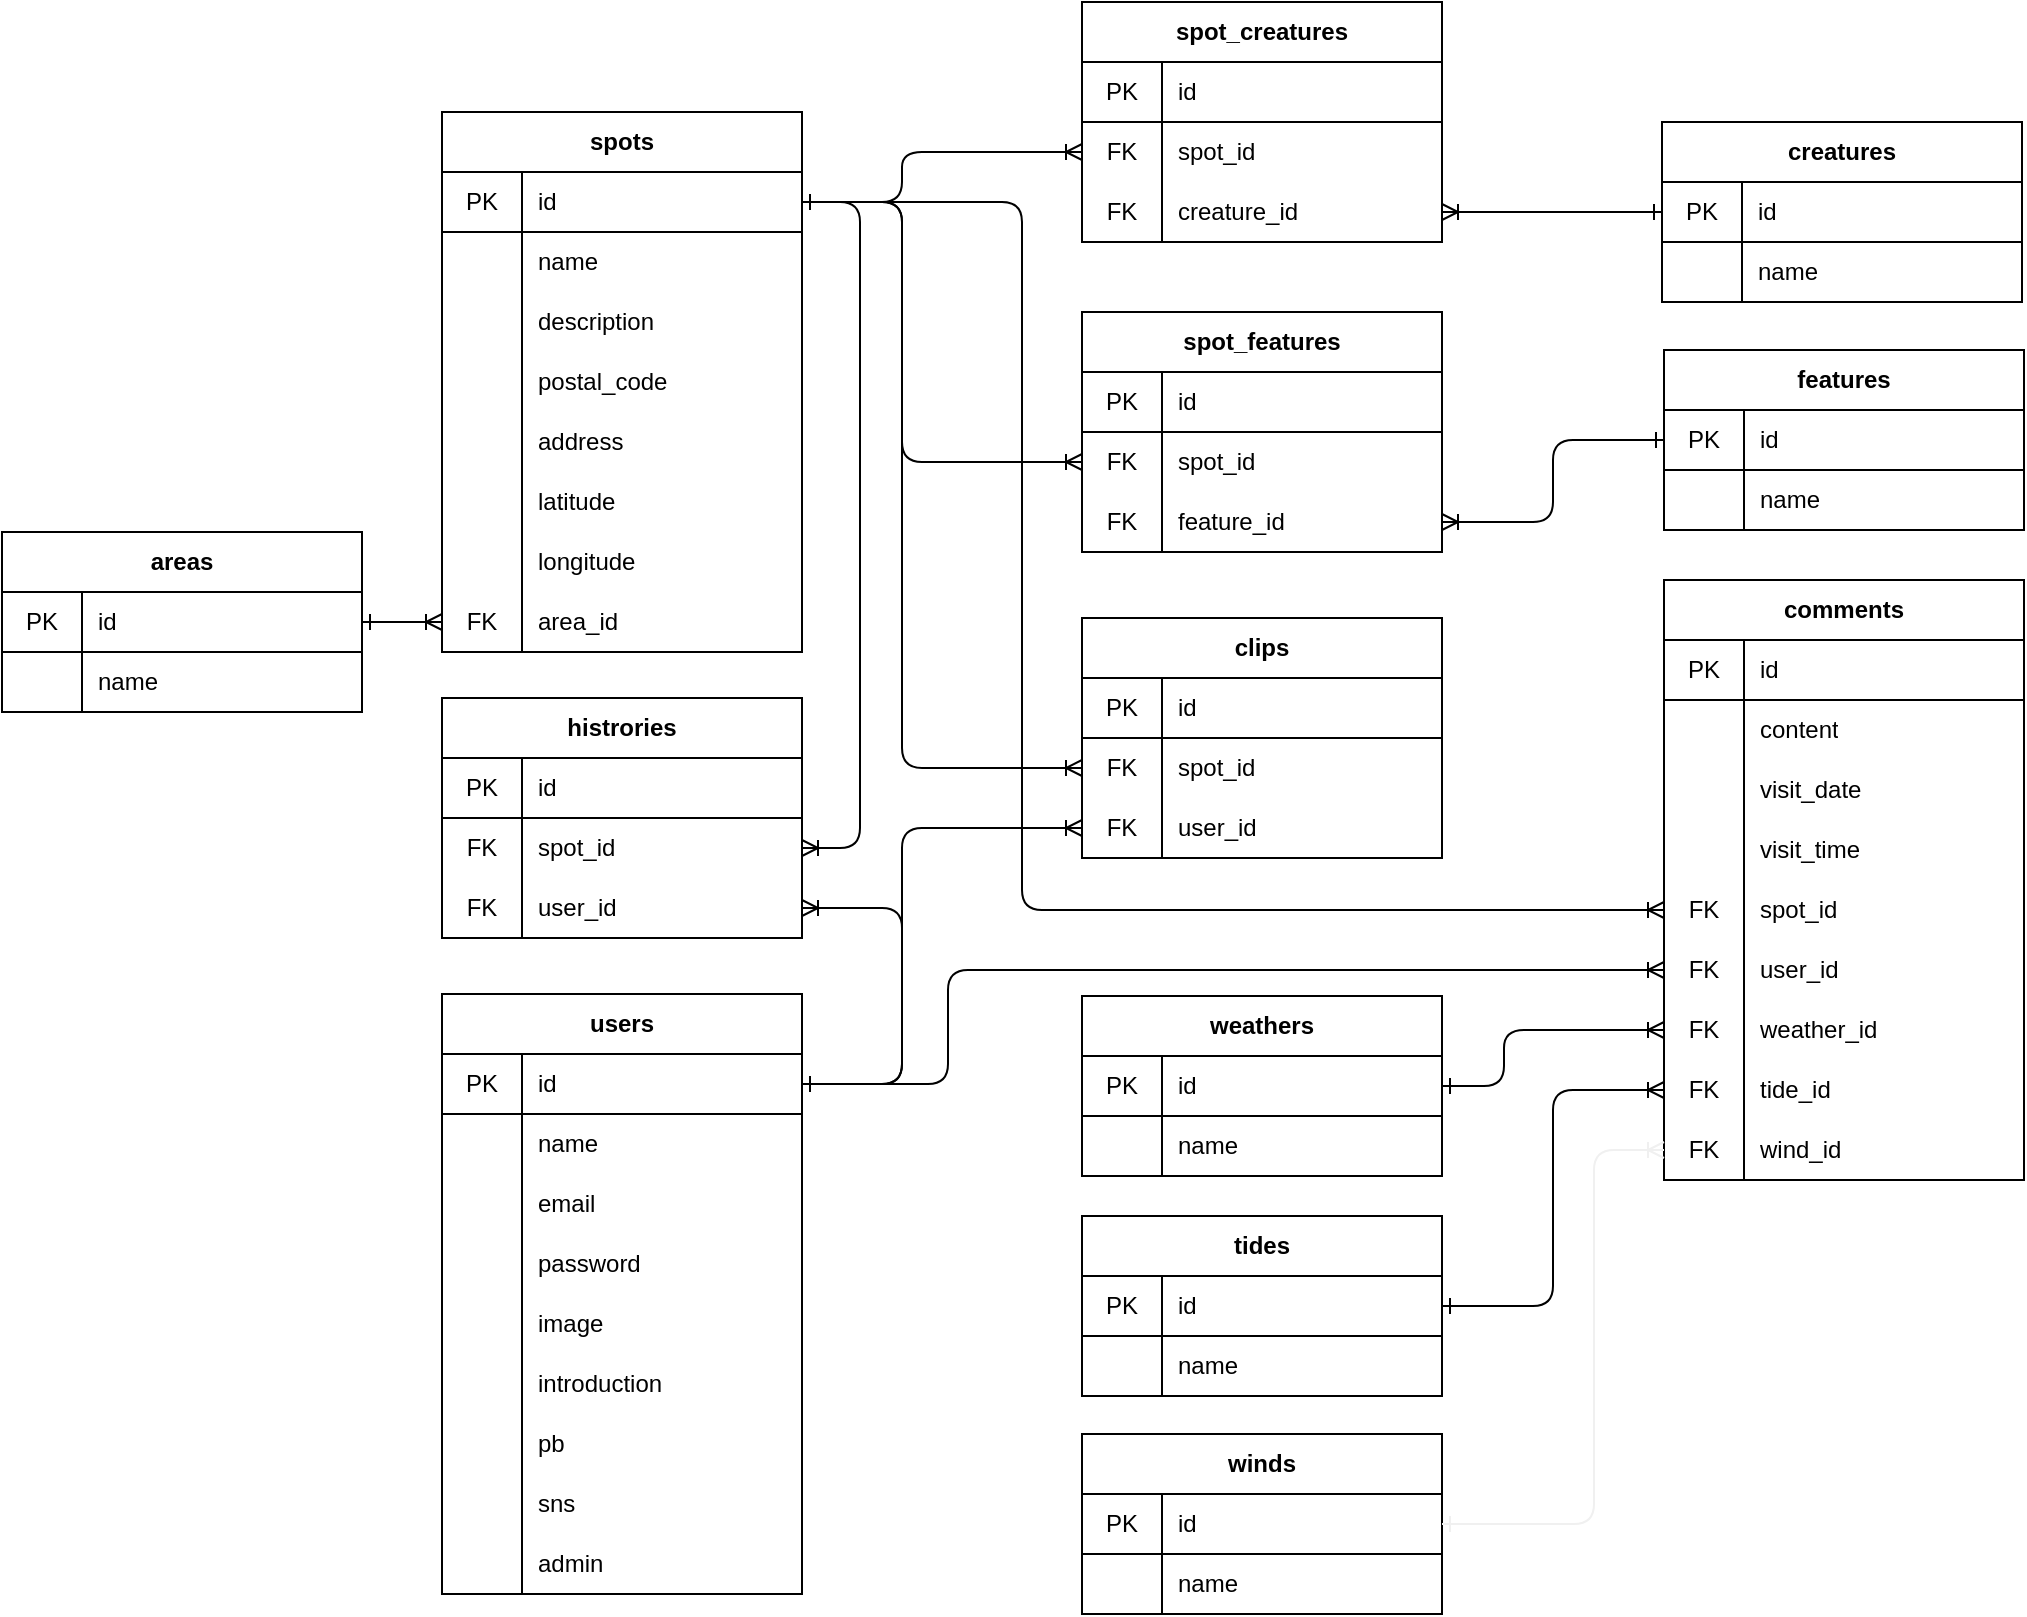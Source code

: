 <mxfile version="14.6.13" type="embed">
    <diagram id="yCjj783OOFN6UJbgUJd0" name="Page-1">
        <mxGraphModel dx="2113" dy="2677" grid="0" gridSize="10" guides="0" tooltips="1" connect="1" arrows="1" fold="1" page="0" pageScale="1" pageWidth="827" pageHeight="1169" math="0" shadow="0">
            <root>
                <mxCell id="0"/>
                <mxCell id="1" parent="0"/>
                <mxCell id="zjAosWtYLt2w80YW6sXM-63" value="areas" style="shape=table;html=1;whiteSpace=wrap;startSize=30;container=1;collapsible=0;childLayout=tableLayout;fixedRows=1;rowLines=0;fontStyle=1;align=center;" parent="1" vertex="1">
                    <mxGeometry x="140" y="-810" width="180" height="90" as="geometry"/>
                </mxCell>
                <mxCell id="zjAosWtYLt2w80YW6sXM-64" value="" style="shape=partialRectangle;html=1;whiteSpace=wrap;collapsible=0;dropTarget=0;pointerEvents=0;fillColor=none;top=0;left=0;bottom=1;right=0;points=[[0,0.5],[1,0.5]];portConstraint=eastwest;" parent="zjAosWtYLt2w80YW6sXM-63" vertex="1">
                    <mxGeometry y="30" width="180" height="30" as="geometry"/>
                </mxCell>
                <mxCell id="zjAosWtYLt2w80YW6sXM-65" value="PK" style="shape=partialRectangle;html=1;whiteSpace=wrap;connectable=0;fillColor=none;top=0;left=0;bottom=0;right=0;overflow=hidden;" parent="zjAosWtYLt2w80YW6sXM-64" vertex="1">
                    <mxGeometry width="40" height="30" as="geometry"/>
                </mxCell>
                <mxCell id="zjAosWtYLt2w80YW6sXM-66" value="id" style="shape=partialRectangle;html=1;whiteSpace=wrap;connectable=0;fillColor=none;top=0;left=0;bottom=0;right=0;align=left;spacingLeft=6;overflow=hidden;" parent="zjAosWtYLt2w80YW6sXM-64" vertex="1">
                    <mxGeometry x="40" width="140" height="30" as="geometry"/>
                </mxCell>
                <mxCell id="zjAosWtYLt2w80YW6sXM-67" value="" style="shape=partialRectangle;html=1;whiteSpace=wrap;collapsible=0;dropTarget=0;pointerEvents=0;fillColor=none;top=0;left=0;bottom=0;right=0;points=[[0,0.5],[1,0.5]];portConstraint=eastwest;" parent="zjAosWtYLt2w80YW6sXM-63" vertex="1">
                    <mxGeometry y="60" width="180" height="30" as="geometry"/>
                </mxCell>
                <mxCell id="zjAosWtYLt2w80YW6sXM-68" value="" style="shape=partialRectangle;html=1;whiteSpace=wrap;connectable=0;fillColor=none;top=0;left=0;bottom=0;right=0;overflow=hidden;" parent="zjAosWtYLt2w80YW6sXM-67" vertex="1">
                    <mxGeometry width="40" height="30" as="geometry"/>
                </mxCell>
                <mxCell id="zjAosWtYLt2w80YW6sXM-69" value="name" style="shape=partialRectangle;html=1;whiteSpace=wrap;connectable=0;fillColor=none;top=0;left=0;bottom=0;right=0;align=left;spacingLeft=6;overflow=hidden;" parent="zjAosWtYLt2w80YW6sXM-67" vertex="1">
                    <mxGeometry x="40" width="140" height="30" as="geometry"/>
                </mxCell>
                <mxCell id="zjAosWtYLt2w80YW6sXM-135" value="" style="group" parent="1" vertex="1" connectable="0">
                    <mxGeometry x="360" y="-579" width="180" height="270" as="geometry"/>
                </mxCell>
                <mxCell id="zjAosWtYLt2w80YW6sXM-1" value="users" style="shape=table;html=1;whiteSpace=wrap;startSize=30;container=1;collapsible=0;childLayout=tableLayout;fixedRows=1;rowLines=0;fontStyle=1;align=center;" parent="zjAosWtYLt2w80YW6sXM-135" vertex="1">
                    <mxGeometry width="180" height="300" as="geometry"/>
                </mxCell>
                <mxCell id="zjAosWtYLt2w80YW6sXM-2" value="" style="shape=partialRectangle;html=1;whiteSpace=wrap;collapsible=0;dropTarget=0;pointerEvents=0;fillColor=none;top=0;left=0;bottom=1;right=0;points=[[0,0.5],[1,0.5]];portConstraint=eastwest;" parent="zjAosWtYLt2w80YW6sXM-1" vertex="1">
                    <mxGeometry y="30" width="180" height="30" as="geometry"/>
                </mxCell>
                <mxCell id="zjAosWtYLt2w80YW6sXM-3" value="PK" style="shape=partialRectangle;html=1;whiteSpace=wrap;connectable=0;fillColor=none;top=0;left=0;bottom=0;right=0;overflow=hidden;" parent="zjAosWtYLt2w80YW6sXM-2" vertex="1">
                    <mxGeometry width="40" height="30" as="geometry"/>
                </mxCell>
                <mxCell id="zjAosWtYLt2w80YW6sXM-4" value="id" style="shape=partialRectangle;html=1;whiteSpace=wrap;connectable=0;fillColor=none;top=0;left=0;bottom=0;right=0;align=left;spacingLeft=6;overflow=hidden;" parent="zjAosWtYLt2w80YW6sXM-2" vertex="1">
                    <mxGeometry x="40" width="140" height="30" as="geometry"/>
                </mxCell>
                <mxCell id="zjAosWtYLt2w80YW6sXM-5" value="" style="shape=partialRectangle;html=1;whiteSpace=wrap;collapsible=0;dropTarget=0;pointerEvents=0;fillColor=none;top=0;left=0;bottom=0;right=0;points=[[0,0.5],[1,0.5]];portConstraint=eastwest;" parent="zjAosWtYLt2w80YW6sXM-1" vertex="1">
                    <mxGeometry y="60" width="180" height="30" as="geometry"/>
                </mxCell>
                <mxCell id="zjAosWtYLt2w80YW6sXM-6" value="" style="shape=partialRectangle;html=1;whiteSpace=wrap;connectable=0;fillColor=none;top=0;left=0;bottom=0;right=0;overflow=hidden;" parent="zjAosWtYLt2w80YW6sXM-5" vertex="1">
                    <mxGeometry width="40" height="30" as="geometry"/>
                </mxCell>
                <mxCell id="zjAosWtYLt2w80YW6sXM-7" value="name" style="shape=partialRectangle;html=1;whiteSpace=wrap;connectable=0;fillColor=none;top=0;left=0;bottom=0;right=0;align=left;spacingLeft=6;overflow=hidden;" parent="zjAosWtYLt2w80YW6sXM-5" vertex="1">
                    <mxGeometry x="40" width="140" height="30" as="geometry"/>
                </mxCell>
                <mxCell id="zjAosWtYLt2w80YW6sXM-8" value="" style="shape=partialRectangle;html=1;whiteSpace=wrap;collapsible=0;dropTarget=0;pointerEvents=0;fillColor=none;top=0;left=0;bottom=0;right=0;points=[[0,0.5],[1,0.5]];portConstraint=eastwest;" parent="zjAosWtYLt2w80YW6sXM-1" vertex="1">
                    <mxGeometry y="90" width="180" height="30" as="geometry"/>
                </mxCell>
                <mxCell id="zjAosWtYLt2w80YW6sXM-9" value="" style="shape=partialRectangle;html=1;whiteSpace=wrap;connectable=0;fillColor=none;top=0;left=0;bottom=0;right=0;overflow=hidden;" parent="zjAosWtYLt2w80YW6sXM-8" vertex="1">
                    <mxGeometry width="40" height="30" as="geometry"/>
                </mxCell>
                <mxCell id="zjAosWtYLt2w80YW6sXM-10" value="email" style="shape=partialRectangle;html=1;whiteSpace=wrap;connectable=0;fillColor=none;top=0;left=0;bottom=0;right=0;align=left;spacingLeft=6;overflow=hidden;" parent="zjAosWtYLt2w80YW6sXM-8" vertex="1">
                    <mxGeometry x="40" width="140" height="30" as="geometry"/>
                </mxCell>
                <mxCell id="zjAosWtYLt2w80YW6sXM-104" style="shape=partialRectangle;html=1;whiteSpace=wrap;collapsible=0;dropTarget=0;pointerEvents=0;fillColor=none;top=0;left=0;bottom=0;right=0;points=[[0,0.5],[1,0.5]];portConstraint=eastwest;" parent="zjAosWtYLt2w80YW6sXM-1" vertex="1">
                    <mxGeometry y="120" width="180" height="30" as="geometry"/>
                </mxCell>
                <mxCell id="zjAosWtYLt2w80YW6sXM-105" style="shape=partialRectangle;html=1;whiteSpace=wrap;connectable=0;fillColor=none;top=0;left=0;bottom=0;right=0;overflow=hidden;" parent="zjAosWtYLt2w80YW6sXM-104" vertex="1">
                    <mxGeometry width="40" height="30" as="geometry"/>
                </mxCell>
                <mxCell id="zjAosWtYLt2w80YW6sXM-106" style="shape=partialRectangle;html=1;whiteSpace=wrap;connectable=0;fillColor=none;top=0;left=0;bottom=0;right=0;align=left;spacingLeft=6;overflow=hidden;" parent="zjAosWtYLt2w80YW6sXM-104" vertex="1">
                    <mxGeometry x="40" width="140" height="30" as="geometry"/>
                </mxCell>
                <mxCell id="zjAosWtYLt2w80YW6sXM-107" style="shape=partialRectangle;html=1;whiteSpace=wrap;collapsible=0;dropTarget=0;pointerEvents=0;fillColor=none;top=0;left=0;bottom=0;right=0;points=[[0,0.5],[1,0.5]];portConstraint=eastwest;" parent="zjAosWtYLt2w80YW6sXM-1" vertex="1">
                    <mxGeometry y="150" width="180" height="30" as="geometry"/>
                </mxCell>
                <mxCell id="zjAosWtYLt2w80YW6sXM-108" style="shape=partialRectangle;html=1;whiteSpace=wrap;connectable=0;fillColor=none;top=0;left=0;bottom=0;right=0;overflow=hidden;" parent="zjAosWtYLt2w80YW6sXM-107" vertex="1">
                    <mxGeometry width="40" height="30" as="geometry"/>
                </mxCell>
                <mxCell id="zjAosWtYLt2w80YW6sXM-109" style="shape=partialRectangle;html=1;whiteSpace=wrap;connectable=0;fillColor=none;top=0;left=0;bottom=0;right=0;align=left;spacingLeft=6;overflow=hidden;" parent="zjAosWtYLt2w80YW6sXM-107" vertex="1">
                    <mxGeometry x="40" width="140" height="30" as="geometry"/>
                </mxCell>
                <mxCell id="zjAosWtYLt2w80YW6sXM-110" style="shape=partialRectangle;html=1;whiteSpace=wrap;collapsible=0;dropTarget=0;pointerEvents=0;fillColor=none;top=0;left=0;bottom=0;right=0;points=[[0,0.5],[1,0.5]];portConstraint=eastwest;" parent="zjAosWtYLt2w80YW6sXM-1" vertex="1">
                    <mxGeometry y="180" width="180" height="30" as="geometry"/>
                </mxCell>
                <mxCell id="zjAosWtYLt2w80YW6sXM-111" style="shape=partialRectangle;html=1;whiteSpace=wrap;connectable=0;fillColor=none;top=0;left=0;bottom=0;right=0;overflow=hidden;" parent="zjAosWtYLt2w80YW6sXM-110" vertex="1">
                    <mxGeometry width="40" height="30" as="geometry"/>
                </mxCell>
                <mxCell id="zjAosWtYLt2w80YW6sXM-112" style="shape=partialRectangle;html=1;whiteSpace=wrap;connectable=0;fillColor=none;top=0;left=0;bottom=0;right=0;align=left;spacingLeft=6;overflow=hidden;" parent="zjAosWtYLt2w80YW6sXM-110" vertex="1">
                    <mxGeometry x="40" width="140" height="30" as="geometry"/>
                </mxCell>
                <mxCell id="zjAosWtYLt2w80YW6sXM-113" style="shape=partialRectangle;html=1;whiteSpace=wrap;collapsible=0;dropTarget=0;pointerEvents=0;fillColor=none;top=0;left=0;bottom=0;right=0;points=[[0,0.5],[1,0.5]];portConstraint=eastwest;" parent="zjAosWtYLt2w80YW6sXM-1" vertex="1">
                    <mxGeometry y="210" width="180" height="30" as="geometry"/>
                </mxCell>
                <mxCell id="zjAosWtYLt2w80YW6sXM-114" style="shape=partialRectangle;html=1;whiteSpace=wrap;connectable=0;fillColor=none;top=0;left=0;bottom=0;right=0;overflow=hidden;" parent="zjAosWtYLt2w80YW6sXM-113" vertex="1">
                    <mxGeometry width="40" height="30" as="geometry"/>
                </mxCell>
                <mxCell id="zjAosWtYLt2w80YW6sXM-115" value="pb" style="shape=partialRectangle;html=1;whiteSpace=wrap;connectable=0;fillColor=none;top=0;left=0;bottom=0;right=0;align=left;spacingLeft=6;overflow=hidden;" parent="zjAosWtYLt2w80YW6sXM-113" vertex="1">
                    <mxGeometry x="40" width="140" height="30" as="geometry"/>
                </mxCell>
                <mxCell id="5" style="shape=partialRectangle;html=1;whiteSpace=wrap;collapsible=0;dropTarget=0;pointerEvents=0;fillColor=none;top=0;left=0;bottom=0;right=0;points=[[0,0.5],[1,0.5]];portConstraint=eastwest;" parent="zjAosWtYLt2w80YW6sXM-1" vertex="1">
                    <mxGeometry y="240" width="180" height="30" as="geometry"/>
                </mxCell>
                <mxCell id="6" style="shape=partialRectangle;html=1;whiteSpace=wrap;connectable=0;fillColor=none;top=0;left=0;bottom=0;right=0;overflow=hidden;" parent="5" vertex="1">
                    <mxGeometry width="40" height="30" as="geometry"/>
                </mxCell>
                <mxCell id="7" style="shape=partialRectangle;html=1;whiteSpace=wrap;connectable=0;fillColor=none;top=0;left=0;bottom=0;right=0;align=left;spacingLeft=6;overflow=hidden;" parent="5" vertex="1">
                    <mxGeometry x="40" width="140" height="30" as="geometry"/>
                </mxCell>
                <mxCell id="8" value="" style="shape=partialRectangle;html=1;whiteSpace=wrap;collapsible=0;dropTarget=0;pointerEvents=0;fillColor=none;top=0;left=0;bottom=0;right=0;points=[[0,0.5],[1,0.5]];portConstraint=eastwest;" parent="zjAosWtYLt2w80YW6sXM-1" vertex="1">
                    <mxGeometry y="270" width="180" height="30" as="geometry"/>
                </mxCell>
                <mxCell id="9" value="" style="shape=partialRectangle;html=1;whiteSpace=wrap;connectable=0;fillColor=none;top=0;left=0;bottom=0;right=0;overflow=hidden;" parent="8" vertex="1">
                    <mxGeometry width="40" height="30" as="geometry"/>
                </mxCell>
                <mxCell id="10" value="admin" style="shape=partialRectangle;html=1;whiteSpace=wrap;connectable=0;fillColor=none;top=0;left=0;bottom=0;right=0;align=left;spacingLeft=6;overflow=hidden;" parent="8" vertex="1">
                    <mxGeometry x="40" width="140" height="30" as="geometry"/>
                </mxCell>
                <mxCell id="zjAosWtYLt2w80YW6sXM-31" value="" style="shape=partialRectangle;html=1;whiteSpace=wrap;collapsible=0;dropTarget=0;pointerEvents=0;fillColor=none;top=0;left=0;bottom=0;right=0;points=[[0,0.5],[1,0.5]];portConstraint=eastwest;" parent="zjAosWtYLt2w80YW6sXM-135" vertex="1">
                    <mxGeometry y="120" width="180" height="30" as="geometry"/>
                </mxCell>
                <mxCell id="zjAosWtYLt2w80YW6sXM-32" value="" style="shape=partialRectangle;html=1;whiteSpace=wrap;connectable=0;fillColor=none;top=0;left=0;bottom=0;right=0;overflow=hidden;" parent="zjAosWtYLt2w80YW6sXM-31" vertex="1">
                    <mxGeometry width="40" height="30" as="geometry"/>
                </mxCell>
                <mxCell id="zjAosWtYLt2w80YW6sXM-33" value="password" style="shape=partialRectangle;html=1;whiteSpace=wrap;connectable=0;fillColor=none;top=0;left=0;bottom=0;right=0;align=left;spacingLeft=6;overflow=hidden;" parent="zjAosWtYLt2w80YW6sXM-31" vertex="1">
                    <mxGeometry x="40" width="140" height="30" as="geometry"/>
                </mxCell>
                <mxCell id="zjAosWtYLt2w80YW6sXM-34" value="" style="shape=partialRectangle;html=1;whiteSpace=wrap;collapsible=0;dropTarget=0;pointerEvents=0;fillColor=none;top=0;left=0;bottom=0;right=0;points=[[0,0.5],[1,0.5]];portConstraint=eastwest;" parent="zjAosWtYLt2w80YW6sXM-135" vertex="1">
                    <mxGeometry y="150" width="180" height="30" as="geometry"/>
                </mxCell>
                <mxCell id="zjAosWtYLt2w80YW6sXM-35" value="" style="shape=partialRectangle;html=1;whiteSpace=wrap;connectable=0;fillColor=none;top=0;left=0;bottom=0;right=0;overflow=hidden;" parent="zjAosWtYLt2w80YW6sXM-34" vertex="1">
                    <mxGeometry width="40" height="30" as="geometry"/>
                </mxCell>
                <mxCell id="zjAosWtYLt2w80YW6sXM-36" value="image" style="shape=partialRectangle;html=1;whiteSpace=wrap;connectable=0;fillColor=none;top=0;left=0;bottom=0;right=0;align=left;spacingLeft=6;overflow=hidden;" parent="zjAosWtYLt2w80YW6sXM-34" vertex="1">
                    <mxGeometry x="40" width="140" height="30" as="geometry"/>
                </mxCell>
                <mxCell id="zjAosWtYLt2w80YW6sXM-57" value="" style="shape=partialRectangle;html=1;whiteSpace=wrap;collapsible=0;dropTarget=0;pointerEvents=0;fillColor=none;top=0;left=0;bottom=0;right=0;points=[[0,0.5],[1,0.5]];portConstraint=eastwest;" parent="zjAosWtYLt2w80YW6sXM-135" vertex="1">
                    <mxGeometry y="180" width="180" height="30" as="geometry"/>
                </mxCell>
                <mxCell id="zjAosWtYLt2w80YW6sXM-58" value="" style="shape=partialRectangle;html=1;whiteSpace=wrap;connectable=0;fillColor=none;top=0;left=0;bottom=0;right=0;overflow=hidden;" parent="zjAosWtYLt2w80YW6sXM-57" vertex="1">
                    <mxGeometry width="40" height="30" as="geometry"/>
                </mxCell>
                <mxCell id="zjAosWtYLt2w80YW6sXM-59" value="introduction" style="shape=partialRectangle;html=1;whiteSpace=wrap;connectable=0;fillColor=none;top=0;left=0;bottom=0;right=0;align=left;spacingLeft=6;overflow=hidden;" parent="zjAosWtYLt2w80YW6sXM-57" vertex="1">
                    <mxGeometry x="40" width="140" height="30" as="geometry"/>
                </mxCell>
                <mxCell id="zjAosWtYLt2w80YW6sXM-60" value="" style="shape=partialRectangle;html=1;whiteSpace=wrap;collapsible=0;dropTarget=0;pointerEvents=0;fillColor=none;top=0;left=0;bottom=0;right=0;points=[[0,0.5],[1,0.5]];portConstraint=eastwest;" parent="zjAosWtYLt2w80YW6sXM-135" vertex="1">
                    <mxGeometry y="210" width="180" height="30" as="geometry"/>
                </mxCell>
                <mxCell id="zjAosWtYLt2w80YW6sXM-61" value="" style="shape=partialRectangle;html=1;whiteSpace=wrap;connectable=0;fillColor=none;top=0;left=0;bottom=0;right=0;overflow=hidden;" parent="zjAosWtYLt2w80YW6sXM-60" vertex="1">
                    <mxGeometry width="40" height="30" as="geometry"/>
                </mxCell>
                <mxCell id="zjAosWtYLt2w80YW6sXM-62" value="sns" style="shape=partialRectangle;html=1;whiteSpace=wrap;connectable=0;fillColor=none;top=0;left=0;bottom=0;right=0;align=left;spacingLeft=6;overflow=hidden;" parent="zjAosWtYLt2w80YW6sXM-135" vertex="1">
                    <mxGeometry x="40" y="240" width="140" height="30" as="geometry"/>
                </mxCell>
                <mxCell id="zjAosWtYLt2w80YW6sXM-136" value="" style="group" parent="1" vertex="1" connectable="0">
                    <mxGeometry x="400" y="-1010" width="180" height="240" as="geometry"/>
                </mxCell>
                <mxCell id="qBY1AlKLkJaCblrZAG7a-5" value="" style="group" parent="zjAosWtYLt2w80YW6sXM-136" vertex="1" connectable="0">
                    <mxGeometry x="-40" y="-10" width="180" height="240" as="geometry"/>
                </mxCell>
                <mxCell id="zjAosWtYLt2w80YW6sXM-37" value="spots" style="shape=table;html=1;whiteSpace=wrap;startSize=30;container=1;collapsible=0;childLayout=tableLayout;fixedRows=1;rowLines=0;fontStyle=1;align=center;" parent="qBY1AlKLkJaCblrZAG7a-5" vertex="1">
                    <mxGeometry width="180" height="270" as="geometry"/>
                </mxCell>
                <mxCell id="zjAosWtYLt2w80YW6sXM-38" value="" style="shape=partialRectangle;html=1;whiteSpace=wrap;collapsible=0;dropTarget=0;pointerEvents=0;fillColor=none;top=0;left=0;bottom=1;right=0;points=[[0,0.5],[1,0.5]];portConstraint=eastwest;" parent="zjAosWtYLt2w80YW6sXM-37" vertex="1">
                    <mxGeometry y="30" width="180" height="30" as="geometry"/>
                </mxCell>
                <mxCell id="zjAosWtYLt2w80YW6sXM-39" value="PK" style="shape=partialRectangle;html=1;whiteSpace=wrap;connectable=0;fillColor=none;top=0;left=0;bottom=0;right=0;overflow=hidden;" parent="zjAosWtYLt2w80YW6sXM-38" vertex="1">
                    <mxGeometry width="40" height="30" as="geometry"/>
                </mxCell>
                <mxCell id="zjAosWtYLt2w80YW6sXM-40" value="id" style="shape=partialRectangle;html=1;whiteSpace=wrap;connectable=0;fillColor=none;top=0;left=0;bottom=0;right=0;align=left;spacingLeft=6;overflow=hidden;" parent="zjAosWtYLt2w80YW6sXM-38" vertex="1">
                    <mxGeometry x="40" width="140" height="30" as="geometry"/>
                </mxCell>
                <mxCell id="zjAosWtYLt2w80YW6sXM-41" value="" style="shape=partialRectangle;html=1;whiteSpace=wrap;collapsible=0;dropTarget=0;pointerEvents=0;fillColor=none;top=0;left=0;bottom=0;right=0;points=[[0,0.5],[1,0.5]];portConstraint=eastwest;" parent="zjAosWtYLt2w80YW6sXM-37" vertex="1">
                    <mxGeometry y="60" width="180" height="30" as="geometry"/>
                </mxCell>
                <mxCell id="zjAosWtYLt2w80YW6sXM-42" value="" style="shape=partialRectangle;html=1;whiteSpace=wrap;connectable=0;fillColor=none;top=0;left=0;bottom=0;right=0;overflow=hidden;" parent="zjAosWtYLt2w80YW6sXM-41" vertex="1">
                    <mxGeometry width="40" height="30" as="geometry"/>
                </mxCell>
                <mxCell id="zjAosWtYLt2w80YW6sXM-43" value="name" style="shape=partialRectangle;html=1;whiteSpace=wrap;connectable=0;fillColor=none;top=0;left=0;bottom=0;right=0;align=left;spacingLeft=6;overflow=hidden;" parent="zjAosWtYLt2w80YW6sXM-41" vertex="1">
                    <mxGeometry x="40" width="140" height="30" as="geometry"/>
                </mxCell>
                <mxCell id="zjAosWtYLt2w80YW6sXM-44" value="" style="shape=partialRectangle;html=1;whiteSpace=wrap;collapsible=0;dropTarget=0;pointerEvents=0;fillColor=none;top=0;left=0;bottom=0;right=0;points=[[0,0.5],[1,0.5]];portConstraint=eastwest;" parent="zjAosWtYLt2w80YW6sXM-37" vertex="1">
                    <mxGeometry y="90" width="180" height="30" as="geometry"/>
                </mxCell>
                <mxCell id="zjAosWtYLt2w80YW6sXM-45" value="" style="shape=partialRectangle;html=1;whiteSpace=wrap;connectable=0;fillColor=none;top=0;left=0;bottom=0;right=0;overflow=hidden;" parent="zjAosWtYLt2w80YW6sXM-44" vertex="1">
                    <mxGeometry width="40" height="30" as="geometry"/>
                </mxCell>
                <mxCell id="zjAosWtYLt2w80YW6sXM-46" value="description" style="shape=partialRectangle;html=1;whiteSpace=wrap;connectable=0;fillColor=none;top=0;left=0;bottom=0;right=0;align=left;spacingLeft=6;overflow=hidden;" parent="zjAosWtYLt2w80YW6sXM-44" vertex="1">
                    <mxGeometry x="40" width="140" height="30" as="geometry"/>
                </mxCell>
                <mxCell id="qBY1AlKLkJaCblrZAG7a-2" value="" style="shape=partialRectangle;html=1;whiteSpace=wrap;collapsible=0;dropTarget=0;pointerEvents=0;fillColor=none;top=0;left=0;bottom=0;right=0;points=[[0,0.5],[1,0.5]];portConstraint=eastwest;" parent="zjAosWtYLt2w80YW6sXM-37" vertex="1">
                    <mxGeometry y="120" width="180" height="30" as="geometry"/>
                </mxCell>
                <mxCell id="qBY1AlKLkJaCblrZAG7a-3" value="" style="shape=partialRectangle;html=1;whiteSpace=wrap;connectable=0;fillColor=none;top=0;left=0;bottom=0;right=0;overflow=hidden;" parent="qBY1AlKLkJaCblrZAG7a-2" vertex="1">
                    <mxGeometry width="40" height="30" as="geometry"/>
                </mxCell>
                <mxCell id="qBY1AlKLkJaCblrZAG7a-4" value="postal_code" style="shape=partialRectangle;html=1;whiteSpace=wrap;connectable=0;fillColor=none;top=0;left=0;bottom=0;right=0;align=left;spacingLeft=6;overflow=hidden;" parent="qBY1AlKLkJaCblrZAG7a-2" vertex="1">
                    <mxGeometry x="40" width="140" height="30" as="geometry"/>
                </mxCell>
                <mxCell id="zjAosWtYLt2w80YW6sXM-120" style="shape=partialRectangle;html=1;whiteSpace=wrap;collapsible=0;dropTarget=0;pointerEvents=0;fillColor=none;top=0;left=0;bottom=0;right=0;points=[[0,0.5],[1,0.5]];portConstraint=eastwest;" parent="zjAosWtYLt2w80YW6sXM-37" vertex="1">
                    <mxGeometry y="150" width="180" height="30" as="geometry"/>
                </mxCell>
                <mxCell id="zjAosWtYLt2w80YW6sXM-121" style="shape=partialRectangle;html=1;whiteSpace=wrap;connectable=0;fillColor=none;top=0;left=0;bottom=0;right=0;overflow=hidden;" parent="zjAosWtYLt2w80YW6sXM-120" vertex="1">
                    <mxGeometry width="40" height="30" as="geometry"/>
                </mxCell>
                <mxCell id="zjAosWtYLt2w80YW6sXM-122" style="shape=partialRectangle;html=1;whiteSpace=wrap;connectable=0;fillColor=none;top=0;left=0;bottom=0;right=0;align=left;spacingLeft=6;overflow=hidden;" parent="zjAosWtYLt2w80YW6sXM-120" vertex="1">
                    <mxGeometry x="40" width="140" height="30" as="geometry"/>
                </mxCell>
                <mxCell id="zjAosWtYLt2w80YW6sXM-123" style="shape=partialRectangle;html=1;whiteSpace=wrap;collapsible=0;dropTarget=0;pointerEvents=0;fillColor=none;top=0;left=0;bottom=0;right=0;points=[[0,0.5],[1,0.5]];portConstraint=eastwest;" parent="zjAosWtYLt2w80YW6sXM-37" vertex="1">
                    <mxGeometry y="180" width="180" height="30" as="geometry"/>
                </mxCell>
                <mxCell id="zjAosWtYLt2w80YW6sXM-124" style="shape=partialRectangle;html=1;whiteSpace=wrap;connectable=0;fillColor=none;top=0;left=0;bottom=0;right=0;overflow=hidden;" parent="zjAosWtYLt2w80YW6sXM-123" vertex="1">
                    <mxGeometry width="40" height="30" as="geometry"/>
                </mxCell>
                <mxCell id="zjAosWtYLt2w80YW6sXM-125" style="shape=partialRectangle;html=1;whiteSpace=wrap;connectable=0;fillColor=none;top=0;left=0;bottom=0;right=0;align=left;spacingLeft=6;overflow=hidden;" parent="zjAosWtYLt2w80YW6sXM-123" vertex="1">
                    <mxGeometry x="40" width="140" height="30" as="geometry"/>
                </mxCell>
                <mxCell id="zjAosWtYLt2w80YW6sXM-129" style="shape=partialRectangle;html=1;whiteSpace=wrap;collapsible=0;dropTarget=0;pointerEvents=0;fillColor=none;top=0;left=0;bottom=0;right=0;points=[[0,0.5],[1,0.5]];portConstraint=eastwest;" parent="zjAosWtYLt2w80YW6sXM-37" vertex="1">
                    <mxGeometry y="210" width="180" height="30" as="geometry"/>
                </mxCell>
                <mxCell id="zjAosWtYLt2w80YW6sXM-130" value="" style="shape=partialRectangle;html=1;whiteSpace=wrap;connectable=0;fillColor=none;top=0;left=0;bottom=0;right=0;overflow=hidden;" parent="zjAosWtYLt2w80YW6sXM-129" vertex="1">
                    <mxGeometry width="40" height="30" as="geometry"/>
                </mxCell>
                <mxCell id="zjAosWtYLt2w80YW6sXM-131" style="shape=partialRectangle;html=1;whiteSpace=wrap;connectable=0;fillColor=none;top=0;left=0;bottom=0;right=0;align=left;spacingLeft=6;overflow=hidden;" parent="zjAosWtYLt2w80YW6sXM-129" vertex="1">
                    <mxGeometry x="40" width="140" height="30" as="geometry"/>
                </mxCell>
                <mxCell id="30" style="shape=partialRectangle;html=1;whiteSpace=wrap;collapsible=0;dropTarget=0;pointerEvents=0;fillColor=none;top=0;left=0;bottom=0;right=0;points=[[0,0.5],[1,0.5]];portConstraint=eastwest;" parent="zjAosWtYLt2w80YW6sXM-37" vertex="1">
                    <mxGeometry y="240" width="180" height="30" as="geometry"/>
                </mxCell>
                <mxCell id="31" value="FK" style="shape=partialRectangle;html=1;whiteSpace=wrap;connectable=0;fillColor=none;top=0;left=0;bottom=0;right=0;overflow=hidden;" parent="30" vertex="1">
                    <mxGeometry width="40" height="30" as="geometry"/>
                </mxCell>
                <mxCell id="32" value="area_id" style="shape=partialRectangle;html=1;whiteSpace=wrap;connectable=0;fillColor=none;top=0;left=0;bottom=0;right=0;align=left;spacingLeft=6;overflow=hidden;" parent="30" vertex="1">
                    <mxGeometry x="40" width="140" height="30" as="geometry"/>
                </mxCell>
                <mxCell id="zjAosWtYLt2w80YW6sXM-73" value="address" style="shape=partialRectangle;html=1;whiteSpace=wrap;connectable=0;fillColor=none;top=0;left=0;bottom=0;right=0;align=left;spacingLeft=6;overflow=hidden;" parent="qBY1AlKLkJaCblrZAG7a-5" vertex="1">
                    <mxGeometry x="40" y="150" width="140" height="30" as="geometry"/>
                </mxCell>
                <mxCell id="zjAosWtYLt2w80YW6sXM-74" value="latitude" style="shape=partialRectangle;html=1;whiteSpace=wrap;connectable=0;fillColor=none;top=0;left=0;bottom=0;right=0;align=left;spacingLeft=6;overflow=hidden;" parent="qBY1AlKLkJaCblrZAG7a-5" vertex="1">
                    <mxGeometry x="40" y="180" width="140" height="30" as="geometry"/>
                </mxCell>
                <mxCell id="zjAosWtYLt2w80YW6sXM-76" value="longitude" style="shape=partialRectangle;html=1;whiteSpace=wrap;connectable=0;fillColor=none;top=0;left=0;bottom=0;right=0;align=left;spacingLeft=6;overflow=hidden;" parent="qBY1AlKLkJaCblrZAG7a-5" vertex="1">
                    <mxGeometry x="40" y="210" width="140" height="30" as="geometry"/>
                </mxCell>
                <mxCell id="zjAosWtYLt2w80YW6sXM-139" value="creatures" style="shape=table;html=1;whiteSpace=wrap;startSize=30;container=1;collapsible=0;childLayout=tableLayout;fixedRows=1;rowLines=0;fontStyle=1;align=center;" parent="1" vertex="1">
                    <mxGeometry x="970" y="-1015" width="180" height="90" as="geometry"/>
                </mxCell>
                <mxCell id="zjAosWtYLt2w80YW6sXM-140" value="" style="shape=partialRectangle;html=1;whiteSpace=wrap;collapsible=0;dropTarget=0;pointerEvents=0;fillColor=none;top=0;left=0;bottom=1;right=0;points=[[0,0.5],[1,0.5]];portConstraint=eastwest;" parent="zjAosWtYLt2w80YW6sXM-139" vertex="1">
                    <mxGeometry y="30" width="180" height="30" as="geometry"/>
                </mxCell>
                <mxCell id="zjAosWtYLt2w80YW6sXM-141" value="PK" style="shape=partialRectangle;html=1;whiteSpace=wrap;connectable=0;fillColor=none;top=0;left=0;bottom=0;right=0;overflow=hidden;" parent="zjAosWtYLt2w80YW6sXM-140" vertex="1">
                    <mxGeometry width="40" height="30" as="geometry"/>
                </mxCell>
                <mxCell id="zjAosWtYLt2w80YW6sXM-142" value="id" style="shape=partialRectangle;html=1;whiteSpace=wrap;connectable=0;fillColor=none;top=0;left=0;bottom=0;right=0;align=left;spacingLeft=6;overflow=hidden;" parent="zjAosWtYLt2w80YW6sXM-140" vertex="1">
                    <mxGeometry x="40" width="140" height="30" as="geometry"/>
                </mxCell>
                <mxCell id="zjAosWtYLt2w80YW6sXM-143" value="" style="shape=partialRectangle;html=1;whiteSpace=wrap;collapsible=0;dropTarget=0;pointerEvents=0;fillColor=none;top=0;left=0;bottom=0;right=0;points=[[0,0.5],[1,0.5]];portConstraint=eastwest;" parent="zjAosWtYLt2w80YW6sXM-139" vertex="1">
                    <mxGeometry y="60" width="180" height="30" as="geometry"/>
                </mxCell>
                <mxCell id="zjAosWtYLt2w80YW6sXM-144" value="" style="shape=partialRectangle;html=1;whiteSpace=wrap;connectable=0;fillColor=none;top=0;left=0;bottom=0;right=0;overflow=hidden;" parent="zjAosWtYLt2w80YW6sXM-143" vertex="1">
                    <mxGeometry width="40" height="30" as="geometry"/>
                </mxCell>
                <mxCell id="zjAosWtYLt2w80YW6sXM-145" value="name" style="shape=partialRectangle;html=1;whiteSpace=wrap;connectable=0;fillColor=none;top=0;left=0;bottom=0;right=0;align=left;spacingLeft=6;overflow=hidden;" parent="zjAosWtYLt2w80YW6sXM-143" vertex="1">
                    <mxGeometry x="40" width="140" height="30" as="geometry"/>
                </mxCell>
                <mxCell id="zjAosWtYLt2w80YW6sXM-146" value="spot_creatures" style="shape=table;html=1;whiteSpace=wrap;startSize=30;container=1;collapsible=0;childLayout=tableLayout;fixedRows=1;rowLines=0;fontStyle=1;align=center;" parent="1" vertex="1">
                    <mxGeometry x="680" y="-1075" width="180" height="120" as="geometry"/>
                </mxCell>
                <mxCell id="zjAosWtYLt2w80YW6sXM-147" value="" style="shape=partialRectangle;html=1;whiteSpace=wrap;collapsible=0;dropTarget=0;pointerEvents=0;fillColor=none;top=0;left=0;bottom=1;right=0;points=[[0,0.5],[1,0.5]];portConstraint=eastwest;" parent="zjAosWtYLt2w80YW6sXM-146" vertex="1">
                    <mxGeometry y="30" width="180" height="30" as="geometry"/>
                </mxCell>
                <mxCell id="zjAosWtYLt2w80YW6sXM-148" value="PK" style="shape=partialRectangle;html=1;whiteSpace=wrap;connectable=0;fillColor=none;top=0;left=0;bottom=0;right=0;overflow=hidden;" parent="zjAosWtYLt2w80YW6sXM-147" vertex="1">
                    <mxGeometry width="40" height="30" as="geometry"/>
                </mxCell>
                <mxCell id="zjAosWtYLt2w80YW6sXM-149" value="id" style="shape=partialRectangle;html=1;whiteSpace=wrap;connectable=0;fillColor=none;top=0;left=0;bottom=0;right=0;align=left;spacingLeft=6;overflow=hidden;" parent="zjAosWtYLt2w80YW6sXM-147" vertex="1">
                    <mxGeometry x="40" width="140" height="30" as="geometry"/>
                </mxCell>
                <mxCell id="zjAosWtYLt2w80YW6sXM-150" value="" style="shape=partialRectangle;html=1;whiteSpace=wrap;collapsible=0;dropTarget=0;pointerEvents=0;fillColor=none;top=0;left=0;bottom=0;right=0;points=[[0,0.5],[1,0.5]];portConstraint=eastwest;" parent="zjAosWtYLt2w80YW6sXM-146" vertex="1">
                    <mxGeometry y="60" width="180" height="30" as="geometry"/>
                </mxCell>
                <mxCell id="zjAosWtYLt2w80YW6sXM-151" value="FK" style="shape=partialRectangle;html=1;whiteSpace=wrap;connectable=0;fillColor=none;top=0;left=0;bottom=0;right=0;overflow=hidden;" parent="zjAosWtYLt2w80YW6sXM-150" vertex="1">
                    <mxGeometry width="40" height="30" as="geometry"/>
                </mxCell>
                <mxCell id="zjAosWtYLt2w80YW6sXM-152" value="spot_id" style="shape=partialRectangle;html=1;whiteSpace=wrap;connectable=0;fillColor=none;top=0;left=0;bottom=0;right=0;align=left;spacingLeft=6;overflow=hidden;" parent="zjAosWtYLt2w80YW6sXM-150" vertex="1">
                    <mxGeometry x="40" width="140" height="30" as="geometry"/>
                </mxCell>
                <mxCell id="zjAosWtYLt2w80YW6sXM-153" style="shape=partialRectangle;html=1;whiteSpace=wrap;collapsible=0;dropTarget=0;pointerEvents=0;fillColor=none;top=0;left=0;bottom=0;right=0;points=[[0,0.5],[1,0.5]];portConstraint=eastwest;" parent="zjAosWtYLt2w80YW6sXM-146" vertex="1">
                    <mxGeometry y="90" width="180" height="30" as="geometry"/>
                </mxCell>
                <mxCell id="zjAosWtYLt2w80YW6sXM-154" value="FK" style="shape=partialRectangle;html=1;whiteSpace=wrap;connectable=0;fillColor=none;top=0;left=0;bottom=0;right=0;overflow=hidden;" parent="zjAosWtYLt2w80YW6sXM-153" vertex="1">
                    <mxGeometry width="40" height="30" as="geometry"/>
                </mxCell>
                <mxCell id="zjAosWtYLt2w80YW6sXM-155" value="creature_id" style="shape=partialRectangle;html=1;whiteSpace=wrap;connectable=0;fillColor=none;top=0;left=0;bottom=0;right=0;align=left;spacingLeft=6;overflow=hidden;" parent="zjAosWtYLt2w80YW6sXM-153" vertex="1">
                    <mxGeometry x="40" width="140" height="30" as="geometry"/>
                </mxCell>
                <mxCell id="zjAosWtYLt2w80YW6sXM-158" value="weathers" style="shape=table;html=1;whiteSpace=wrap;startSize=30;container=1;collapsible=0;childLayout=tableLayout;fixedRows=1;rowLines=0;fontStyle=1;align=center;" parent="1" vertex="1">
                    <mxGeometry x="680" y="-578" width="180" height="90" as="geometry"/>
                </mxCell>
                <mxCell id="zjAosWtYLt2w80YW6sXM-159" value="" style="shape=partialRectangle;html=1;whiteSpace=wrap;collapsible=0;dropTarget=0;pointerEvents=0;fillColor=none;top=0;left=0;bottom=1;right=0;points=[[0,0.5],[1,0.5]];portConstraint=eastwest;" parent="zjAosWtYLt2w80YW6sXM-158" vertex="1">
                    <mxGeometry y="30" width="180" height="30" as="geometry"/>
                </mxCell>
                <mxCell id="zjAosWtYLt2w80YW6sXM-160" value="PK" style="shape=partialRectangle;html=1;whiteSpace=wrap;connectable=0;fillColor=none;top=0;left=0;bottom=0;right=0;overflow=hidden;" parent="zjAosWtYLt2w80YW6sXM-159" vertex="1">
                    <mxGeometry width="40" height="30" as="geometry"/>
                </mxCell>
                <mxCell id="zjAosWtYLt2w80YW6sXM-161" value="id" style="shape=partialRectangle;html=1;whiteSpace=wrap;connectable=0;fillColor=none;top=0;left=0;bottom=0;right=0;align=left;spacingLeft=6;overflow=hidden;" parent="zjAosWtYLt2w80YW6sXM-159" vertex="1">
                    <mxGeometry x="40" width="140" height="30" as="geometry"/>
                </mxCell>
                <mxCell id="zjAosWtYLt2w80YW6sXM-162" value="" style="shape=partialRectangle;html=1;whiteSpace=wrap;collapsible=0;dropTarget=0;pointerEvents=0;fillColor=none;top=0;left=0;bottom=0;right=0;points=[[0,0.5],[1,0.5]];portConstraint=eastwest;" parent="zjAosWtYLt2w80YW6sXM-158" vertex="1">
                    <mxGeometry y="60" width="180" height="30" as="geometry"/>
                </mxCell>
                <mxCell id="zjAosWtYLt2w80YW6sXM-163" value="" style="shape=partialRectangle;html=1;whiteSpace=wrap;connectable=0;fillColor=none;top=0;left=0;bottom=0;right=0;overflow=hidden;" parent="zjAosWtYLt2w80YW6sXM-162" vertex="1">
                    <mxGeometry width="40" height="30" as="geometry"/>
                </mxCell>
                <mxCell id="zjAosWtYLt2w80YW6sXM-164" value="name" style="shape=partialRectangle;html=1;whiteSpace=wrap;connectable=0;fillColor=none;top=0;left=0;bottom=0;right=0;align=left;spacingLeft=6;overflow=hidden;" parent="zjAosWtYLt2w80YW6sXM-162" vertex="1">
                    <mxGeometry x="40" width="140" height="30" as="geometry"/>
                </mxCell>
                <mxCell id="zjAosWtYLt2w80YW6sXM-195" value="spot_features" style="shape=table;html=1;whiteSpace=wrap;startSize=30;container=1;collapsible=0;childLayout=tableLayout;fixedRows=1;rowLines=0;fontStyle=1;align=center;" parent="1" vertex="1">
                    <mxGeometry x="680" y="-920" width="180" height="120" as="geometry"/>
                </mxCell>
                <mxCell id="zjAosWtYLt2w80YW6sXM-196" value="" style="shape=partialRectangle;html=1;whiteSpace=wrap;collapsible=0;dropTarget=0;pointerEvents=0;fillColor=none;top=0;left=0;bottom=1;right=0;points=[[0,0.5],[1,0.5]];portConstraint=eastwest;" parent="zjAosWtYLt2w80YW6sXM-195" vertex="1">
                    <mxGeometry y="30" width="180" height="30" as="geometry"/>
                </mxCell>
                <mxCell id="zjAosWtYLt2w80YW6sXM-197" value="PK" style="shape=partialRectangle;html=1;whiteSpace=wrap;connectable=0;fillColor=none;top=0;left=0;bottom=0;right=0;overflow=hidden;" parent="zjAosWtYLt2w80YW6sXM-196" vertex="1">
                    <mxGeometry width="40" height="30" as="geometry"/>
                </mxCell>
                <mxCell id="zjAosWtYLt2w80YW6sXM-198" value="id" style="shape=partialRectangle;html=1;whiteSpace=wrap;connectable=0;fillColor=none;top=0;left=0;bottom=0;right=0;align=left;spacingLeft=6;overflow=hidden;" parent="zjAosWtYLt2w80YW6sXM-196" vertex="1">
                    <mxGeometry x="40" width="140" height="30" as="geometry"/>
                </mxCell>
                <mxCell id="zjAosWtYLt2w80YW6sXM-199" value="" style="shape=partialRectangle;html=1;whiteSpace=wrap;collapsible=0;dropTarget=0;pointerEvents=0;fillColor=none;top=0;left=0;bottom=0;right=0;points=[[0,0.5],[1,0.5]];portConstraint=eastwest;" parent="zjAosWtYLt2w80YW6sXM-195" vertex="1">
                    <mxGeometry y="60" width="180" height="30" as="geometry"/>
                </mxCell>
                <mxCell id="zjAosWtYLt2w80YW6sXM-200" value="FK" style="shape=partialRectangle;html=1;whiteSpace=wrap;connectable=0;fillColor=none;top=0;left=0;bottom=0;right=0;overflow=hidden;" parent="zjAosWtYLt2w80YW6sXM-199" vertex="1">
                    <mxGeometry width="40" height="30" as="geometry"/>
                </mxCell>
                <mxCell id="zjAosWtYLt2w80YW6sXM-201" value="spot_id" style="shape=partialRectangle;html=1;whiteSpace=wrap;connectable=0;fillColor=none;top=0;left=0;bottom=0;right=0;align=left;spacingLeft=6;overflow=hidden;" parent="zjAosWtYLt2w80YW6sXM-199" vertex="1">
                    <mxGeometry x="40" width="140" height="30" as="geometry"/>
                </mxCell>
                <mxCell id="zjAosWtYLt2w80YW6sXM-202" style="shape=partialRectangle;html=1;whiteSpace=wrap;collapsible=0;dropTarget=0;pointerEvents=0;fillColor=none;top=0;left=0;bottom=0;right=0;points=[[0,0.5],[1,0.5]];portConstraint=eastwest;" parent="zjAosWtYLt2w80YW6sXM-195" vertex="1">
                    <mxGeometry y="90" width="180" height="30" as="geometry"/>
                </mxCell>
                <mxCell id="zjAosWtYLt2w80YW6sXM-203" value="FK" style="shape=partialRectangle;html=1;whiteSpace=wrap;connectable=0;fillColor=none;top=0;left=0;bottom=0;right=0;overflow=hidden;" parent="zjAosWtYLt2w80YW6sXM-202" vertex="1">
                    <mxGeometry width="40" height="30" as="geometry"/>
                </mxCell>
                <mxCell id="zjAosWtYLt2w80YW6sXM-204" value="feature_id" style="shape=partialRectangle;html=1;whiteSpace=wrap;connectable=0;fillColor=none;top=0;left=0;bottom=0;right=0;align=left;spacingLeft=6;overflow=hidden;" parent="zjAosWtYLt2w80YW6sXM-202" vertex="1">
                    <mxGeometry x="40" width="140" height="30" as="geometry"/>
                </mxCell>
                <mxCell id="zjAosWtYLt2w80YW6sXM-205" value="features" style="shape=table;html=1;whiteSpace=wrap;startSize=30;container=1;collapsible=0;childLayout=tableLayout;fixedRows=1;rowLines=0;fontStyle=1;align=center;" parent="1" vertex="1">
                    <mxGeometry x="971" y="-901" width="180" height="90" as="geometry"/>
                </mxCell>
                <mxCell id="zjAosWtYLt2w80YW6sXM-206" value="" style="shape=partialRectangle;html=1;whiteSpace=wrap;collapsible=0;dropTarget=0;pointerEvents=0;fillColor=none;top=0;left=0;bottom=1;right=0;points=[[0,0.5],[1,0.5]];portConstraint=eastwest;" parent="zjAosWtYLt2w80YW6sXM-205" vertex="1">
                    <mxGeometry y="30" width="180" height="30" as="geometry"/>
                </mxCell>
                <mxCell id="zjAosWtYLt2w80YW6sXM-207" value="PK" style="shape=partialRectangle;html=1;whiteSpace=wrap;connectable=0;fillColor=none;top=0;left=0;bottom=0;right=0;overflow=hidden;" parent="zjAosWtYLt2w80YW6sXM-206" vertex="1">
                    <mxGeometry width="40" height="30" as="geometry"/>
                </mxCell>
                <mxCell id="zjAosWtYLt2w80YW6sXM-208" value="id" style="shape=partialRectangle;html=1;whiteSpace=wrap;connectable=0;fillColor=none;top=0;left=0;bottom=0;right=0;align=left;spacingLeft=6;overflow=hidden;" parent="zjAosWtYLt2w80YW6sXM-206" vertex="1">
                    <mxGeometry x="40" width="140" height="30" as="geometry"/>
                </mxCell>
                <mxCell id="zjAosWtYLt2w80YW6sXM-209" value="" style="shape=partialRectangle;html=1;whiteSpace=wrap;collapsible=0;dropTarget=0;pointerEvents=0;fillColor=none;top=0;left=0;bottom=0;right=0;points=[[0,0.5],[1,0.5]];portConstraint=eastwest;" parent="zjAosWtYLt2w80YW6sXM-205" vertex="1">
                    <mxGeometry y="60" width="180" height="30" as="geometry"/>
                </mxCell>
                <mxCell id="zjAosWtYLt2w80YW6sXM-210" value="" style="shape=partialRectangle;html=1;whiteSpace=wrap;connectable=0;fillColor=none;top=0;left=0;bottom=0;right=0;overflow=hidden;" parent="zjAosWtYLt2w80YW6sXM-209" vertex="1">
                    <mxGeometry width="40" height="30" as="geometry"/>
                </mxCell>
                <mxCell id="zjAosWtYLt2w80YW6sXM-211" value="name" style="shape=partialRectangle;html=1;whiteSpace=wrap;connectable=0;fillColor=none;top=0;left=0;bottom=0;right=0;align=left;spacingLeft=6;overflow=hidden;" parent="zjAosWtYLt2w80YW6sXM-209" vertex="1">
                    <mxGeometry x="40" width="140" height="30" as="geometry"/>
                </mxCell>
                <mxCell id="zjAosWtYLt2w80YW6sXM-212" value="clips" style="shape=table;html=1;whiteSpace=wrap;startSize=30;container=1;collapsible=0;childLayout=tableLayout;fixedRows=1;rowLines=0;fontStyle=1;align=center;" parent="1" vertex="1">
                    <mxGeometry x="680" y="-767" width="180" height="120" as="geometry"/>
                </mxCell>
                <mxCell id="zjAosWtYLt2w80YW6sXM-213" value="" style="shape=partialRectangle;html=1;whiteSpace=wrap;collapsible=0;dropTarget=0;pointerEvents=0;fillColor=none;top=0;left=0;bottom=1;right=0;points=[[0,0.5],[1,0.5]];portConstraint=eastwest;" parent="zjAosWtYLt2w80YW6sXM-212" vertex="1">
                    <mxGeometry y="30" width="180" height="30" as="geometry"/>
                </mxCell>
                <mxCell id="zjAosWtYLt2w80YW6sXM-214" value="PK" style="shape=partialRectangle;html=1;whiteSpace=wrap;connectable=0;fillColor=none;top=0;left=0;bottom=0;right=0;overflow=hidden;" parent="zjAosWtYLt2w80YW6sXM-213" vertex="1">
                    <mxGeometry width="40" height="30" as="geometry"/>
                </mxCell>
                <mxCell id="zjAosWtYLt2w80YW6sXM-215" value="id" style="shape=partialRectangle;html=1;whiteSpace=wrap;connectable=0;fillColor=none;top=0;left=0;bottom=0;right=0;align=left;spacingLeft=6;overflow=hidden;" parent="zjAosWtYLt2w80YW6sXM-213" vertex="1">
                    <mxGeometry x="40" width="140" height="30" as="geometry"/>
                </mxCell>
                <mxCell id="zjAosWtYLt2w80YW6sXM-216" value="" style="shape=partialRectangle;html=1;whiteSpace=wrap;collapsible=0;dropTarget=0;pointerEvents=0;fillColor=none;top=0;left=0;bottom=0;right=0;points=[[0,0.5],[1,0.5]];portConstraint=eastwest;" parent="zjAosWtYLt2w80YW6sXM-212" vertex="1">
                    <mxGeometry y="60" width="180" height="30" as="geometry"/>
                </mxCell>
                <mxCell id="zjAosWtYLt2w80YW6sXM-217" value="FK" style="shape=partialRectangle;html=1;whiteSpace=wrap;connectable=0;fillColor=none;top=0;left=0;bottom=0;right=0;overflow=hidden;" parent="zjAosWtYLt2w80YW6sXM-216" vertex="1">
                    <mxGeometry width="40" height="30" as="geometry"/>
                </mxCell>
                <mxCell id="zjAosWtYLt2w80YW6sXM-218" value="spot_id" style="shape=partialRectangle;html=1;whiteSpace=wrap;connectable=0;fillColor=none;top=0;left=0;bottom=0;right=0;align=left;spacingLeft=6;overflow=hidden;" parent="zjAosWtYLt2w80YW6sXM-216" vertex="1">
                    <mxGeometry x="40" width="140" height="30" as="geometry"/>
                </mxCell>
                <mxCell id="zjAosWtYLt2w80YW6sXM-219" style="shape=partialRectangle;html=1;whiteSpace=wrap;collapsible=0;dropTarget=0;pointerEvents=0;fillColor=none;top=0;left=0;bottom=0;right=0;points=[[0,0.5],[1,0.5]];portConstraint=eastwest;" parent="zjAosWtYLt2w80YW6sXM-212" vertex="1">
                    <mxGeometry y="90" width="180" height="30" as="geometry"/>
                </mxCell>
                <mxCell id="zjAosWtYLt2w80YW6sXM-220" value="FK" style="shape=partialRectangle;html=1;whiteSpace=wrap;connectable=0;fillColor=none;top=0;left=0;bottom=0;right=0;overflow=hidden;" parent="zjAosWtYLt2w80YW6sXM-219" vertex="1">
                    <mxGeometry width="40" height="30" as="geometry"/>
                </mxCell>
                <mxCell id="zjAosWtYLt2w80YW6sXM-221" value="user_id" style="shape=partialRectangle;html=1;whiteSpace=wrap;connectable=0;fillColor=none;top=0;left=0;bottom=0;right=0;align=left;spacingLeft=6;overflow=hidden;" parent="zjAosWtYLt2w80YW6sXM-219" vertex="1">
                    <mxGeometry x="40" width="140" height="30" as="geometry"/>
                </mxCell>
                <mxCell id="zjAosWtYLt2w80YW6sXM-222" value="histrories" style="shape=table;html=1;whiteSpace=wrap;startSize=30;container=1;collapsible=0;childLayout=tableLayout;fixedRows=1;rowLines=0;fontStyle=1;align=center;" parent="1" vertex="1">
                    <mxGeometry x="360" y="-727" width="180" height="120" as="geometry"/>
                </mxCell>
                <mxCell id="zjAosWtYLt2w80YW6sXM-223" value="" style="shape=partialRectangle;html=1;whiteSpace=wrap;collapsible=0;dropTarget=0;pointerEvents=0;fillColor=none;top=0;left=0;bottom=1;right=0;points=[[0,0.5],[1,0.5]];portConstraint=eastwest;" parent="zjAosWtYLt2w80YW6sXM-222" vertex="1">
                    <mxGeometry y="30" width="180" height="30" as="geometry"/>
                </mxCell>
                <mxCell id="zjAosWtYLt2w80YW6sXM-224" value="PK" style="shape=partialRectangle;html=1;whiteSpace=wrap;connectable=0;fillColor=none;top=0;left=0;bottom=0;right=0;overflow=hidden;" parent="zjAosWtYLt2w80YW6sXM-223" vertex="1">
                    <mxGeometry width="40" height="30" as="geometry"/>
                </mxCell>
                <mxCell id="zjAosWtYLt2w80YW6sXM-225" value="id" style="shape=partialRectangle;html=1;whiteSpace=wrap;connectable=0;fillColor=none;top=0;left=0;bottom=0;right=0;align=left;spacingLeft=6;overflow=hidden;" parent="zjAosWtYLt2w80YW6sXM-223" vertex="1">
                    <mxGeometry x="40" width="140" height="30" as="geometry"/>
                </mxCell>
                <mxCell id="zjAosWtYLt2w80YW6sXM-226" value="" style="shape=partialRectangle;html=1;whiteSpace=wrap;collapsible=0;dropTarget=0;pointerEvents=0;fillColor=none;top=0;left=0;bottom=0;right=0;points=[[0,0.5],[1,0.5]];portConstraint=eastwest;" parent="zjAosWtYLt2w80YW6sXM-222" vertex="1">
                    <mxGeometry y="60" width="180" height="30" as="geometry"/>
                </mxCell>
                <mxCell id="zjAosWtYLt2w80YW6sXM-227" value="FK" style="shape=partialRectangle;html=1;whiteSpace=wrap;connectable=0;fillColor=none;top=0;left=0;bottom=0;right=0;overflow=hidden;" parent="zjAosWtYLt2w80YW6sXM-226" vertex="1">
                    <mxGeometry width="40" height="30" as="geometry"/>
                </mxCell>
                <mxCell id="zjAosWtYLt2w80YW6sXM-228" value="spot_id" style="shape=partialRectangle;html=1;whiteSpace=wrap;connectable=0;fillColor=none;top=0;left=0;bottom=0;right=0;align=left;spacingLeft=6;overflow=hidden;" parent="zjAosWtYLt2w80YW6sXM-226" vertex="1">
                    <mxGeometry x="40" width="140" height="30" as="geometry"/>
                </mxCell>
                <mxCell id="zjAosWtYLt2w80YW6sXM-229" style="shape=partialRectangle;html=1;whiteSpace=wrap;collapsible=0;dropTarget=0;pointerEvents=0;fillColor=none;top=0;left=0;bottom=0;right=0;points=[[0,0.5],[1,0.5]];portConstraint=eastwest;" parent="zjAosWtYLt2w80YW6sXM-222" vertex="1">
                    <mxGeometry y="90" width="180" height="30" as="geometry"/>
                </mxCell>
                <mxCell id="zjAosWtYLt2w80YW6sXM-230" value="FK" style="shape=partialRectangle;html=1;whiteSpace=wrap;connectable=0;fillColor=none;top=0;left=0;bottom=0;right=0;overflow=hidden;" parent="zjAosWtYLt2w80YW6sXM-229" vertex="1">
                    <mxGeometry width="40" height="30" as="geometry"/>
                </mxCell>
                <mxCell id="zjAosWtYLt2w80YW6sXM-231" value="user_id" style="shape=partialRectangle;html=1;whiteSpace=wrap;connectable=0;fillColor=none;top=0;left=0;bottom=0;right=0;align=left;spacingLeft=6;overflow=hidden;" parent="zjAosWtYLt2w80YW6sXM-229" vertex="1">
                    <mxGeometry x="40" width="140" height="30" as="geometry"/>
                </mxCell>
                <mxCell id="zjAosWtYLt2w80YW6sXM-235" value="" style="edgeStyle=entityRelationEdgeStyle;fontSize=12;html=1;endArrow=ERoneToMany;endFill=0;exitX=1;exitY=0.5;exitDx=0;exitDy=0;startArrow=ERone;startFill=0;rounded=1;" parent="1" source="zjAosWtYLt2w80YW6sXM-64" target="30" edge="1">
                    <mxGeometry width="100" height="100" relative="1" as="geometry">
                        <mxPoint x="510" y="-430" as="sourcePoint"/>
                        <mxPoint x="610" y="-530" as="targetPoint"/>
                    </mxGeometry>
                </mxCell>
                <mxCell id="zjAosWtYLt2w80YW6sXM-261" style="edgeStyle=orthogonalEdgeStyle;rounded=1;orthogonalLoop=1;jettySize=auto;html=1;exitX=1;exitY=0.5;exitDx=0;exitDy=0;entryX=0;entryY=0.5;entryDx=0;entryDy=0;startArrow=ERone;startFill=0;endArrow=ERoneToMany;endFill=0;" parent="1" source="zjAosWtYLt2w80YW6sXM-38" target="zjAosWtYLt2w80YW6sXM-150" edge="1">
                    <mxGeometry relative="1" as="geometry">
                        <Array as="points">
                            <mxPoint x="590" y="-975"/>
                            <mxPoint x="590" y="-1000"/>
                        </Array>
                    </mxGeometry>
                </mxCell>
                <mxCell id="zjAosWtYLt2w80YW6sXM-262" style="edgeStyle=orthogonalEdgeStyle;rounded=1;orthogonalLoop=1;jettySize=auto;html=1;exitX=0;exitY=0.5;exitDx=0;exitDy=0;entryX=1;entryY=0.5;entryDx=0;entryDy=0;startArrow=ERone;startFill=0;endArrow=ERoneToMany;endFill=0;" parent="1" source="zjAosWtYLt2w80YW6sXM-140" target="zjAosWtYLt2w80YW6sXM-153" edge="1">
                    <mxGeometry relative="1" as="geometry"/>
                </mxCell>
                <mxCell id="zjAosWtYLt2w80YW6sXM-263" style="rounded=1;orthogonalLoop=1;jettySize=auto;html=1;exitX=1;exitY=0.5;exitDx=0;exitDy=0;entryX=0;entryY=0.5;entryDx=0;entryDy=0;startArrow=ERone;startFill=0;endArrow=ERoneToMany;endFill=0;edgeStyle=orthogonalEdgeStyle;" parent="1" source="zjAosWtYLt2w80YW6sXM-38" target="zjAosWtYLt2w80YW6sXM-199" edge="1">
                    <mxGeometry relative="1" as="geometry">
                        <Array as="points">
                            <mxPoint x="590" y="-975"/>
                            <mxPoint x="590" y="-845"/>
                        </Array>
                    </mxGeometry>
                </mxCell>
                <mxCell id="zjAosWtYLt2w80YW6sXM-265" style="edgeStyle=orthogonalEdgeStyle;rounded=1;orthogonalLoop=1;jettySize=auto;html=1;exitX=0;exitY=0.5;exitDx=0;exitDy=0;entryX=1;entryY=0.5;entryDx=0;entryDy=0;startArrow=ERone;startFill=0;endArrow=ERoneToMany;endFill=0;" parent="1" source="zjAosWtYLt2w80YW6sXM-206" target="zjAosWtYLt2w80YW6sXM-202" edge="1">
                    <mxGeometry relative="1" as="geometry"/>
                </mxCell>
                <mxCell id="zjAosWtYLt2w80YW6sXM-266" style="rounded=1;orthogonalLoop=1;jettySize=auto;html=1;exitX=1;exitY=0.5;exitDx=0;exitDy=0;startArrow=ERone;startFill=0;endArrow=ERoneToMany;endFill=0;edgeStyle=orthogonalEdgeStyle;elbow=vertical;jumpStyle=none;entryX=1;entryY=0.5;entryDx=0;entryDy=0;" parent="1" source="zjAosWtYLt2w80YW6sXM-38" target="zjAosWtYLt2w80YW6sXM-226" edge="1">
                    <mxGeometry relative="1" as="geometry">
                        <mxPoint x="530" y="-575" as="targetPoint"/>
                        <Array as="points">
                            <mxPoint x="569" y="-975"/>
                            <mxPoint x="569" y="-652"/>
                        </Array>
                    </mxGeometry>
                </mxCell>
                <mxCell id="zjAosWtYLt2w80YW6sXM-268" style="edgeStyle=orthogonalEdgeStyle;rounded=1;orthogonalLoop=1;jettySize=auto;html=1;exitX=1;exitY=0.5;exitDx=0;exitDy=0;entryX=1;entryY=0.5;entryDx=0;entryDy=0;startArrow=ERone;startFill=0;endArrow=ERoneToMany;endFill=0;" parent="1" source="zjAosWtYLt2w80YW6sXM-2" target="zjAosWtYLt2w80YW6sXM-229" edge="1">
                    <mxGeometry relative="1" as="geometry">
                        <Array as="points">
                            <mxPoint x="590" y="-534"/>
                            <mxPoint x="590" y="-622"/>
                        </Array>
                    </mxGeometry>
                </mxCell>
                <mxCell id="zjAosWtYLt2w80YW6sXM-270" style="edgeStyle=orthogonalEdgeStyle;rounded=1;jumpStyle=none;orthogonalLoop=1;jettySize=auto;html=1;exitX=1;exitY=0.5;exitDx=0;exitDy=0;entryX=0;entryY=0.5;entryDx=0;entryDy=0;startArrow=ERone;startFill=0;endArrow=ERoneToMany;endFill=0;" parent="1" source="zjAosWtYLt2w80YW6sXM-38" target="zjAosWtYLt2w80YW6sXM-216" edge="1">
                    <mxGeometry relative="1" as="geometry">
                        <Array as="points">
                            <mxPoint x="590" y="-975"/>
                            <mxPoint x="590" y="-692"/>
                        </Array>
                    </mxGeometry>
                </mxCell>
                <mxCell id="zjAosWtYLt2w80YW6sXM-271" style="edgeStyle=orthogonalEdgeStyle;jumpStyle=none;orthogonalLoop=1;jettySize=auto;html=1;exitX=1;exitY=0.5;exitDx=0;exitDy=0;entryX=0;entryY=0.5;entryDx=0;entryDy=0;startArrow=ERone;startFill=0;endArrow=ERoneToMany;endFill=0;rounded=1;" parent="1" source="zjAosWtYLt2w80YW6sXM-2" target="zjAosWtYLt2w80YW6sXM-219" edge="1">
                    <mxGeometry relative="1" as="geometry">
                        <Array as="points">
                            <mxPoint x="590" y="-534"/>
                            <mxPoint x="590" y="-662"/>
                        </Array>
                    </mxGeometry>
                </mxCell>
                <mxCell id="zjAosWtYLt2w80YW6sXM-274" style="edgeStyle=orthogonalEdgeStyle;rounded=1;jumpStyle=none;orthogonalLoop=1;jettySize=auto;html=1;exitX=1;exitY=0.5;exitDx=0;exitDy=0;entryX=0;entryY=0.5;entryDx=0;entryDy=0;startArrow=ERone;startFill=0;endArrow=ERoneToMany;endFill=0;" parent="1" source="zjAosWtYLt2w80YW6sXM-159" target="zjAosWtYLt2w80YW6sXM-182" edge="1">
                    <mxGeometry relative="1" as="geometry">
                        <Array as="points">
                            <mxPoint x="891" y="-533"/>
                            <mxPoint x="891" y="-561"/>
                        </Array>
                    </mxGeometry>
                </mxCell>
                <mxCell id="zjAosWtYLt2w80YW6sXM-277" style="edgeStyle=orthogonalEdgeStyle;rounded=1;jumpStyle=none;orthogonalLoop=1;jettySize=auto;html=1;exitX=1;exitY=0.5;exitDx=0;exitDy=0;entryX=0;entryY=0.5;entryDx=0;entryDy=0;startArrow=ERone;startFill=0;endArrow=ERoneToMany;endFill=0;" parent="1" source="zjAosWtYLt2w80YW6sXM-2" target="zjAosWtYLt2w80YW6sXM-179" edge="1">
                    <mxGeometry relative="1" as="geometry">
                        <Array as="points">
                            <mxPoint x="613" y="-534"/>
                            <mxPoint x="613" y="-591"/>
                        </Array>
                    </mxGeometry>
                </mxCell>
                <mxCell id="zjAosWtYLt2w80YW6sXM-278" style="edgeStyle=orthogonalEdgeStyle;rounded=1;jumpStyle=none;orthogonalLoop=1;jettySize=auto;html=1;exitX=1;exitY=0.5;exitDx=0;exitDy=0;entryX=0;entryY=0.5;entryDx=0;entryDy=0;startArrow=ERone;startFill=0;endArrow=ERoneToMany;endFill=0;" parent="1" source="zjAosWtYLt2w80YW6sXM-38" target="zjAosWtYLt2w80YW6sXM-176" edge="1">
                    <mxGeometry relative="1" as="geometry">
                        <Array as="points">
                            <mxPoint x="650" y="-975"/>
                            <mxPoint x="650" y="-621"/>
                        </Array>
                    </mxGeometry>
                </mxCell>
                <mxCell id="zjAosWtYLt2w80YW6sXM-279" value="tides" style="shape=table;html=1;whiteSpace=wrap;startSize=30;container=1;collapsible=0;childLayout=tableLayout;fixedRows=1;rowLines=0;fontStyle=1;align=center;" parent="1" vertex="1">
                    <mxGeometry x="680" y="-468" width="180" height="90" as="geometry"/>
                </mxCell>
                <mxCell id="zjAosWtYLt2w80YW6sXM-280" value="" style="shape=partialRectangle;html=1;whiteSpace=wrap;collapsible=0;dropTarget=0;pointerEvents=0;fillColor=none;top=0;left=0;bottom=1;right=0;points=[[0,0.5],[1,0.5]];portConstraint=eastwest;" parent="zjAosWtYLt2w80YW6sXM-279" vertex="1">
                    <mxGeometry y="30" width="180" height="30" as="geometry"/>
                </mxCell>
                <mxCell id="zjAosWtYLt2w80YW6sXM-281" value="PK" style="shape=partialRectangle;html=1;whiteSpace=wrap;connectable=0;fillColor=none;top=0;left=0;bottom=0;right=0;overflow=hidden;" parent="zjAosWtYLt2w80YW6sXM-280" vertex="1">
                    <mxGeometry width="40" height="30" as="geometry"/>
                </mxCell>
                <mxCell id="zjAosWtYLt2w80YW6sXM-282" value="id" style="shape=partialRectangle;html=1;whiteSpace=wrap;connectable=0;fillColor=none;top=0;left=0;bottom=0;right=0;align=left;spacingLeft=6;overflow=hidden;" parent="zjAosWtYLt2w80YW6sXM-280" vertex="1">
                    <mxGeometry x="40" width="140" height="30" as="geometry"/>
                </mxCell>
                <mxCell id="zjAosWtYLt2w80YW6sXM-283" value="" style="shape=partialRectangle;html=1;whiteSpace=wrap;collapsible=0;dropTarget=0;pointerEvents=0;fillColor=none;top=0;left=0;bottom=0;right=0;points=[[0,0.5],[1,0.5]];portConstraint=eastwest;" parent="zjAosWtYLt2w80YW6sXM-279" vertex="1">
                    <mxGeometry y="60" width="180" height="30" as="geometry"/>
                </mxCell>
                <mxCell id="zjAosWtYLt2w80YW6sXM-284" value="" style="shape=partialRectangle;html=1;whiteSpace=wrap;connectable=0;fillColor=none;top=0;left=0;bottom=0;right=0;overflow=hidden;" parent="zjAosWtYLt2w80YW6sXM-283" vertex="1">
                    <mxGeometry width="40" height="30" as="geometry"/>
                </mxCell>
                <mxCell id="zjAosWtYLt2w80YW6sXM-285" value="name" style="shape=partialRectangle;html=1;whiteSpace=wrap;connectable=0;fillColor=none;top=0;left=0;bottom=0;right=0;align=left;spacingLeft=6;overflow=hidden;" parent="zjAosWtYLt2w80YW6sXM-283" vertex="1">
                    <mxGeometry x="40" width="140" height="30" as="geometry"/>
                </mxCell>
                <mxCell id="zjAosWtYLt2w80YW6sXM-286" value="winds" style="shape=table;html=1;whiteSpace=wrap;startSize=30;container=1;collapsible=0;childLayout=tableLayout;fixedRows=1;rowLines=0;fontStyle=1;align=center;" parent="1" vertex="1">
                    <mxGeometry x="680" y="-359" width="180" height="90" as="geometry"/>
                </mxCell>
                <mxCell id="zjAosWtYLt2w80YW6sXM-287" value="" style="shape=partialRectangle;html=1;whiteSpace=wrap;collapsible=0;dropTarget=0;pointerEvents=0;fillColor=none;top=0;left=0;bottom=1;right=0;points=[[0,0.5],[1,0.5]];portConstraint=eastwest;" parent="zjAosWtYLt2w80YW6sXM-286" vertex="1">
                    <mxGeometry y="30" width="180" height="30" as="geometry"/>
                </mxCell>
                <mxCell id="zjAosWtYLt2w80YW6sXM-288" value="PK" style="shape=partialRectangle;html=1;whiteSpace=wrap;connectable=0;fillColor=none;top=0;left=0;bottom=0;right=0;overflow=hidden;" parent="zjAosWtYLt2w80YW6sXM-287" vertex="1">
                    <mxGeometry width="40" height="30" as="geometry"/>
                </mxCell>
                <mxCell id="zjAosWtYLt2w80YW6sXM-289" value="id" style="shape=partialRectangle;html=1;whiteSpace=wrap;connectable=0;fillColor=none;top=0;left=0;bottom=0;right=0;align=left;spacingLeft=6;overflow=hidden;" parent="zjAosWtYLt2w80YW6sXM-287" vertex="1">
                    <mxGeometry x="40" width="140" height="30" as="geometry"/>
                </mxCell>
                <mxCell id="zjAosWtYLt2w80YW6sXM-290" value="" style="shape=partialRectangle;html=1;whiteSpace=wrap;collapsible=0;dropTarget=0;pointerEvents=0;fillColor=none;top=0;left=0;bottom=0;right=0;points=[[0,0.5],[1,0.5]];portConstraint=eastwest;" parent="zjAosWtYLt2w80YW6sXM-286" vertex="1">
                    <mxGeometry y="60" width="180" height="30" as="geometry"/>
                </mxCell>
                <mxCell id="zjAosWtYLt2w80YW6sXM-291" value="" style="shape=partialRectangle;html=1;whiteSpace=wrap;connectable=0;fillColor=none;top=0;left=0;bottom=0;right=0;overflow=hidden;" parent="zjAosWtYLt2w80YW6sXM-290" vertex="1">
                    <mxGeometry width="40" height="30" as="geometry"/>
                </mxCell>
                <mxCell id="zjAosWtYLt2w80YW6sXM-292" value="name" style="shape=partialRectangle;html=1;whiteSpace=wrap;connectable=0;fillColor=none;top=0;left=0;bottom=0;right=0;align=left;spacingLeft=6;overflow=hidden;" parent="zjAosWtYLt2w80YW6sXM-290" vertex="1">
                    <mxGeometry x="40" width="140" height="30" as="geometry"/>
                </mxCell>
                <mxCell id="16" value="" style="group" parent="1" vertex="1" connectable="0">
                    <mxGeometry x="971" y="-786" width="180" height="300" as="geometry"/>
                </mxCell>
                <mxCell id="zjAosWtYLt2w80YW6sXM-311" value="" style="group" parent="16" vertex="1" connectable="0">
                    <mxGeometry width="180" height="300" as="geometry"/>
                </mxCell>
                <mxCell id="zjAosWtYLt2w80YW6sXM-165" value="" style="group" parent="zjAosWtYLt2w80YW6sXM-311" vertex="1" connectable="0">
                    <mxGeometry width="180" height="270" as="geometry"/>
                </mxCell>
                <mxCell id="zjAosWtYLt2w80YW6sXM-188" value="spot_id" style="shape=partialRectangle;html=1;whiteSpace=wrap;connectable=0;fillColor=none;top=0;left=0;bottom=0;right=0;align=left;spacingLeft=6;overflow=hidden;" parent="zjAosWtYLt2w80YW6sXM-165" vertex="1">
                    <mxGeometry x="40" y="150" width="140" height="30" as="geometry"/>
                </mxCell>
                <mxCell id="zjAosWtYLt2w80YW6sXM-189" value="user_id" style="shape=partialRectangle;html=1;whiteSpace=wrap;connectable=0;fillColor=none;top=0;left=0;bottom=0;right=0;align=left;spacingLeft=6;overflow=hidden;" parent="zjAosWtYLt2w80YW6sXM-165" vertex="1">
                    <mxGeometry x="40" y="180" width="140" height="30" as="geometry"/>
                </mxCell>
                <mxCell id="zjAosWtYLt2w80YW6sXM-190" value="weather_id" style="shape=partialRectangle;html=1;whiteSpace=wrap;connectable=0;fillColor=none;top=0;left=0;bottom=0;right=0;align=left;spacingLeft=6;overflow=hidden;" parent="zjAosWtYLt2w80YW6sXM-165" vertex="1">
                    <mxGeometry x="40" y="210" width="140" height="30" as="geometry"/>
                </mxCell>
                <mxCell id="zjAosWtYLt2w80YW6sXM-302" style="shape=partialRectangle;html=1;whiteSpace=wrap;collapsible=0;dropTarget=0;pointerEvents=0;fillColor=none;top=0;left=0;bottom=0;right=0;points=[[0,0.5],[1,0.5]];portConstraint=eastwest;" parent="zjAosWtYLt2w80YW6sXM-165" vertex="1">
                    <mxGeometry y="240" width="180" height="30" as="geometry"/>
                </mxCell>
                <mxCell id="zjAosWtYLt2w80YW6sXM-299" style="shape=partialRectangle;html=1;whiteSpace=wrap;collapsible=0;dropTarget=0;pointerEvents=0;fillColor=none;top=0;left=0;bottom=0;right=0;points=[[0,0.5],[1,0.5]];portConstraint=eastwest;" parent="zjAosWtYLt2w80YW6sXM-165" vertex="1">
                    <mxGeometry y="210" width="180" height="30" as="geometry"/>
                </mxCell>
                <mxCell id="zjAosWtYLt2w80YW6sXM-301" value="tide_id" style="shape=partialRectangle;html=1;whiteSpace=wrap;connectable=0;fillColor=none;top=0;left=0;bottom=0;right=0;align=left;spacingLeft=6;overflow=hidden;" parent="zjAosWtYLt2w80YW6sXM-165" vertex="1">
                    <mxGeometry x="40" y="240" width="140" height="30" as="geometry"/>
                </mxCell>
                <mxCell id="zjAosWtYLt2w80YW6sXM-300" value="FK" style="shape=partialRectangle;html=1;whiteSpace=wrap;connectable=0;fillColor=none;top=0;left=0;bottom=0;right=0;overflow=hidden;" parent="zjAosWtYLt2w80YW6sXM-165" vertex="1">
                    <mxGeometry y="240" width="40" height="30" as="geometry"/>
                </mxCell>
                <mxCell id="zjAosWtYLt2w80YW6sXM-191" value="" style="shape=partialRectangle;html=1;whiteSpace=wrap;connectable=0;fillColor=none;top=0;left=0;bottom=0;right=0;align=left;spacingLeft=6;overflow=hidden;" parent="zjAosWtYLt2w80YW6sXM-311" vertex="1">
                    <mxGeometry x="40" y="270" width="140" height="30" as="geometry"/>
                </mxCell>
                <mxCell id="zjAosWtYLt2w80YW6sXM-303" value="FK" style="shape=partialRectangle;html=1;whiteSpace=wrap;connectable=0;fillColor=none;top=0;left=0;bottom=0;right=0;overflow=hidden;" parent="zjAosWtYLt2w80YW6sXM-311" vertex="1">
                    <mxGeometry y="270" width="40" height="30" as="geometry"/>
                </mxCell>
                <mxCell id="zjAosWtYLt2w80YW6sXM-304" value="wind_id" style="shape=partialRectangle;html=1;whiteSpace=wrap;connectable=0;fillColor=none;top=0;left=0;bottom=0;right=0;align=left;spacingLeft=6;overflow=hidden;" parent="zjAosWtYLt2w80YW6sXM-311" vertex="1">
                    <mxGeometry x="40" y="270" width="140" height="30" as="geometry"/>
                </mxCell>
                <mxCell id="zjAosWtYLt2w80YW6sXM-166" value="comments" style="shape=table;html=1;whiteSpace=wrap;startSize=30;container=1;collapsible=0;childLayout=tableLayout;fixedRows=1;rowLines=0;fontStyle=1;align=center;" parent="16" vertex="1">
                    <mxGeometry width="180" height="300" as="geometry"/>
                </mxCell>
                <mxCell id="zjAosWtYLt2w80YW6sXM-167" value="" style="shape=partialRectangle;html=1;whiteSpace=wrap;collapsible=0;dropTarget=0;pointerEvents=0;fillColor=none;top=0;left=0;bottom=1;right=0;points=[[0,0.5],[1,0.5]];portConstraint=eastwest;" parent="zjAosWtYLt2w80YW6sXM-166" vertex="1">
                    <mxGeometry y="30" width="180" height="30" as="geometry"/>
                </mxCell>
                <mxCell id="zjAosWtYLt2w80YW6sXM-168" value="PK" style="shape=partialRectangle;html=1;whiteSpace=wrap;connectable=0;fillColor=none;top=0;left=0;bottom=0;right=0;overflow=hidden;" parent="zjAosWtYLt2w80YW6sXM-167" vertex="1">
                    <mxGeometry width="40" height="30" as="geometry"/>
                </mxCell>
                <mxCell id="zjAosWtYLt2w80YW6sXM-169" value="id" style="shape=partialRectangle;html=1;whiteSpace=wrap;connectable=0;fillColor=none;top=0;left=0;bottom=0;right=0;align=left;spacingLeft=6;overflow=hidden;" parent="zjAosWtYLt2w80YW6sXM-167" vertex="1">
                    <mxGeometry x="40" width="140" height="30" as="geometry"/>
                </mxCell>
                <mxCell id="zjAosWtYLt2w80YW6sXM-170" value="" style="shape=partialRectangle;html=1;whiteSpace=wrap;collapsible=0;dropTarget=0;pointerEvents=0;fillColor=none;top=0;left=0;bottom=0;right=0;points=[[0,0.5],[1,0.5]];portConstraint=eastwest;" parent="zjAosWtYLt2w80YW6sXM-166" vertex="1">
                    <mxGeometry y="60" width="180" height="30" as="geometry"/>
                </mxCell>
                <mxCell id="zjAosWtYLt2w80YW6sXM-171" value="" style="shape=partialRectangle;html=1;whiteSpace=wrap;connectable=0;fillColor=none;top=0;left=0;bottom=0;right=0;overflow=hidden;" parent="zjAosWtYLt2w80YW6sXM-170" vertex="1">
                    <mxGeometry width="40" height="30" as="geometry"/>
                </mxCell>
                <mxCell id="zjAosWtYLt2w80YW6sXM-172" value="content" style="shape=partialRectangle;html=1;whiteSpace=wrap;connectable=0;fillColor=none;top=0;left=0;bottom=0;right=0;align=left;spacingLeft=6;overflow=hidden;" parent="zjAosWtYLt2w80YW6sXM-170" vertex="1">
                    <mxGeometry x="40" width="140" height="30" as="geometry"/>
                </mxCell>
                <mxCell id="zjAosWtYLt2w80YW6sXM-173" value="" style="shape=partialRectangle;html=1;whiteSpace=wrap;collapsible=0;dropTarget=0;pointerEvents=0;fillColor=none;top=0;left=0;bottom=0;right=0;points=[[0,0.5],[1,0.5]];portConstraint=eastwest;" parent="zjAosWtYLt2w80YW6sXM-166" vertex="1">
                    <mxGeometry y="90" width="180" height="30" as="geometry"/>
                </mxCell>
                <mxCell id="zjAosWtYLt2w80YW6sXM-174" value="" style="shape=partialRectangle;html=1;whiteSpace=wrap;connectable=0;fillColor=none;top=0;left=0;bottom=0;right=0;overflow=hidden;" parent="zjAosWtYLt2w80YW6sXM-173" vertex="1">
                    <mxGeometry width="40" height="30" as="geometry"/>
                </mxCell>
                <mxCell id="zjAosWtYLt2w80YW6sXM-175" value="visit_date" style="shape=partialRectangle;html=1;whiteSpace=wrap;connectable=0;fillColor=none;top=0;left=0;bottom=0;right=0;align=left;spacingLeft=6;overflow=hidden;" parent="zjAosWtYLt2w80YW6sXM-173" vertex="1">
                    <mxGeometry x="40" width="140" height="30" as="geometry"/>
                </mxCell>
                <mxCell id="11" value="" style="shape=partialRectangle;html=1;whiteSpace=wrap;collapsible=0;dropTarget=0;pointerEvents=0;fillColor=none;top=0;left=0;bottom=0;right=0;points=[[0,0.5],[1,0.5]];portConstraint=eastwest;" parent="zjAosWtYLt2w80YW6sXM-166" vertex="1">
                    <mxGeometry y="120" width="180" height="30" as="geometry"/>
                </mxCell>
                <mxCell id="12" value="" style="shape=partialRectangle;html=1;whiteSpace=wrap;connectable=0;fillColor=none;top=0;left=0;bottom=0;right=0;overflow=hidden;" parent="11" vertex="1">
                    <mxGeometry width="40" height="30" as="geometry"/>
                </mxCell>
                <mxCell id="13" value="visit_time" style="shape=partialRectangle;html=1;whiteSpace=wrap;connectable=0;fillColor=none;top=0;left=0;bottom=0;right=0;align=left;spacingLeft=6;overflow=hidden;" parent="11" vertex="1">
                    <mxGeometry x="40" width="140" height="30" as="geometry"/>
                </mxCell>
                <mxCell id="zjAosWtYLt2w80YW6sXM-176" style="shape=partialRectangle;html=1;whiteSpace=wrap;collapsible=0;dropTarget=0;pointerEvents=0;fillColor=none;top=0;left=0;bottom=0;right=0;points=[[0,0.5],[1,0.5]];portConstraint=eastwest;" parent="zjAosWtYLt2w80YW6sXM-166" vertex="1">
                    <mxGeometry y="150" width="180" height="30" as="geometry"/>
                </mxCell>
                <mxCell id="zjAosWtYLt2w80YW6sXM-177" value="FK" style="shape=partialRectangle;html=1;whiteSpace=wrap;connectable=0;fillColor=none;top=0;left=0;bottom=0;right=0;overflow=hidden;" parent="zjAosWtYLt2w80YW6sXM-176" vertex="1">
                    <mxGeometry width="40" height="30" as="geometry"/>
                </mxCell>
                <mxCell id="zjAosWtYLt2w80YW6sXM-178" style="shape=partialRectangle;html=1;whiteSpace=wrap;connectable=0;fillColor=none;top=0;left=0;bottom=0;right=0;align=left;spacingLeft=6;overflow=hidden;" parent="zjAosWtYLt2w80YW6sXM-176" vertex="1">
                    <mxGeometry x="40" width="140" height="30" as="geometry"/>
                </mxCell>
                <mxCell id="zjAosWtYLt2w80YW6sXM-179" style="shape=partialRectangle;html=1;whiteSpace=wrap;collapsible=0;dropTarget=0;pointerEvents=0;fillColor=none;top=0;left=0;bottom=0;right=0;points=[[0,0.5],[1,0.5]];portConstraint=eastwest;" parent="zjAosWtYLt2w80YW6sXM-166" vertex="1">
                    <mxGeometry y="180" width="180" height="30" as="geometry"/>
                </mxCell>
                <mxCell id="zjAosWtYLt2w80YW6sXM-180" value="FK" style="shape=partialRectangle;html=1;whiteSpace=wrap;connectable=0;fillColor=none;top=0;left=0;bottom=0;right=0;overflow=hidden;" parent="zjAosWtYLt2w80YW6sXM-179" vertex="1">
                    <mxGeometry width="40" height="30" as="geometry"/>
                </mxCell>
                <mxCell id="zjAosWtYLt2w80YW6sXM-181" style="shape=partialRectangle;html=1;whiteSpace=wrap;connectable=0;fillColor=none;top=0;left=0;bottom=0;right=0;align=left;spacingLeft=6;overflow=hidden;" parent="zjAosWtYLt2w80YW6sXM-179" vertex="1">
                    <mxGeometry x="40" width="140" height="30" as="geometry"/>
                </mxCell>
                <mxCell id="zjAosWtYLt2w80YW6sXM-182" style="shape=partialRectangle;html=1;whiteSpace=wrap;collapsible=0;dropTarget=0;pointerEvents=0;fillColor=none;top=0;left=0;bottom=0;right=0;points=[[0,0.5],[1,0.5]];portConstraint=eastwest;" parent="zjAosWtYLt2w80YW6sXM-166" vertex="1">
                    <mxGeometry y="210" width="180" height="30" as="geometry"/>
                </mxCell>
                <mxCell id="zjAosWtYLt2w80YW6sXM-183" value="FK" style="shape=partialRectangle;html=1;whiteSpace=wrap;connectable=0;fillColor=none;top=0;left=0;bottom=0;right=0;overflow=hidden;" parent="zjAosWtYLt2w80YW6sXM-182" vertex="1">
                    <mxGeometry width="40" height="30" as="geometry"/>
                </mxCell>
                <mxCell id="zjAosWtYLt2w80YW6sXM-184" style="shape=partialRectangle;html=1;whiteSpace=wrap;connectable=0;fillColor=none;top=0;left=0;bottom=0;right=0;align=left;spacingLeft=6;overflow=hidden;" parent="zjAosWtYLt2w80YW6sXM-182" vertex="1">
                    <mxGeometry x="40" width="140" height="30" as="geometry"/>
                </mxCell>
                <mxCell id="zjAosWtYLt2w80YW6sXM-185" style="shape=partialRectangle;html=1;whiteSpace=wrap;collapsible=0;dropTarget=0;pointerEvents=0;fillColor=none;top=0;left=0;bottom=0;right=0;points=[[0,0.5],[1,0.5]];portConstraint=eastwest;" parent="zjAosWtYLt2w80YW6sXM-166" vertex="1">
                    <mxGeometry y="240" width="180" height="30" as="geometry"/>
                </mxCell>
                <mxCell id="zjAosWtYLt2w80YW6sXM-186" value="" style="shape=partialRectangle;html=1;whiteSpace=wrap;connectable=0;fillColor=none;top=0;left=0;bottom=0;right=0;overflow=hidden;" parent="zjAosWtYLt2w80YW6sXM-185" vertex="1">
                    <mxGeometry width="40" height="30" as="geometry"/>
                </mxCell>
                <mxCell id="zjAosWtYLt2w80YW6sXM-187" style="shape=partialRectangle;html=1;whiteSpace=wrap;connectable=0;fillColor=none;top=0;left=0;bottom=0;right=0;align=left;spacingLeft=6;overflow=hidden;" parent="zjAosWtYLt2w80YW6sXM-185" vertex="1">
                    <mxGeometry x="40" width="140" height="30" as="geometry"/>
                </mxCell>
                <mxCell id="zjAosWtYLt2w80YW6sXM-293" style="shape=partialRectangle;html=1;whiteSpace=wrap;collapsible=0;dropTarget=0;pointerEvents=0;fillColor=none;top=0;left=0;bottom=0;right=0;points=[[0,0.5],[1,0.5]];portConstraint=eastwest;" parent="zjAosWtYLt2w80YW6sXM-166" vertex="1">
                    <mxGeometry y="270" width="180" height="30" as="geometry"/>
                </mxCell>
                <mxCell id="zjAosWtYLt2w80YW6sXM-294" style="shape=partialRectangle;html=1;whiteSpace=wrap;connectable=0;fillColor=none;top=0;left=0;bottom=0;right=0;overflow=hidden;" parent="zjAosWtYLt2w80YW6sXM-293" vertex="1">
                    <mxGeometry width="40" height="30" as="geometry"/>
                </mxCell>
                <mxCell id="zjAosWtYLt2w80YW6sXM-295" style="shape=partialRectangle;html=1;whiteSpace=wrap;connectable=0;fillColor=none;top=0;left=0;bottom=0;right=0;align=left;spacingLeft=6;overflow=hidden;" parent="zjAosWtYLt2w80YW6sXM-293" vertex="1">
                    <mxGeometry x="40" width="140" height="30" as="geometry"/>
                </mxCell>
                <mxCell id="17" style="edgeStyle=orthogonalEdgeStyle;rounded=1;orthogonalLoop=1;jettySize=auto;html=1;exitX=1;exitY=0.5;exitDx=0;exitDy=0;entryX=0;entryY=0.5;entryDx=0;entryDy=0;startArrow=ERone;startFill=0;endArrow=ERoneToMany;endFill=0;" parent="1" source="zjAosWtYLt2w80YW6sXM-280" target="zjAosWtYLt2w80YW6sXM-185" edge="1">
                    <mxGeometry relative="1" as="geometry"/>
                </mxCell>
                <mxCell id="18" style="edgeStyle=orthogonalEdgeStyle;rounded=1;orthogonalLoop=1;jettySize=auto;html=1;exitX=1;exitY=0.5;exitDx=0;exitDy=0;entryX=0;entryY=0.5;entryDx=0;entryDy=0;startArrow=ERone;startFill=0;endArrow=ERoneToMany;endFill=0;strokeColor=#f0f0f0;" parent="1" source="zjAosWtYLt2w80YW6sXM-287" target="zjAosWtYLt2w80YW6sXM-293" edge="1">
                    <mxGeometry relative="1" as="geometry">
                        <Array as="points">
                            <mxPoint x="936" y="-314"/>
                            <mxPoint x="936" y="-501"/>
                        </Array>
                    </mxGeometry>
                </mxCell>
            </root>
        </mxGraphModel>
    </diagram>
</mxfile>
